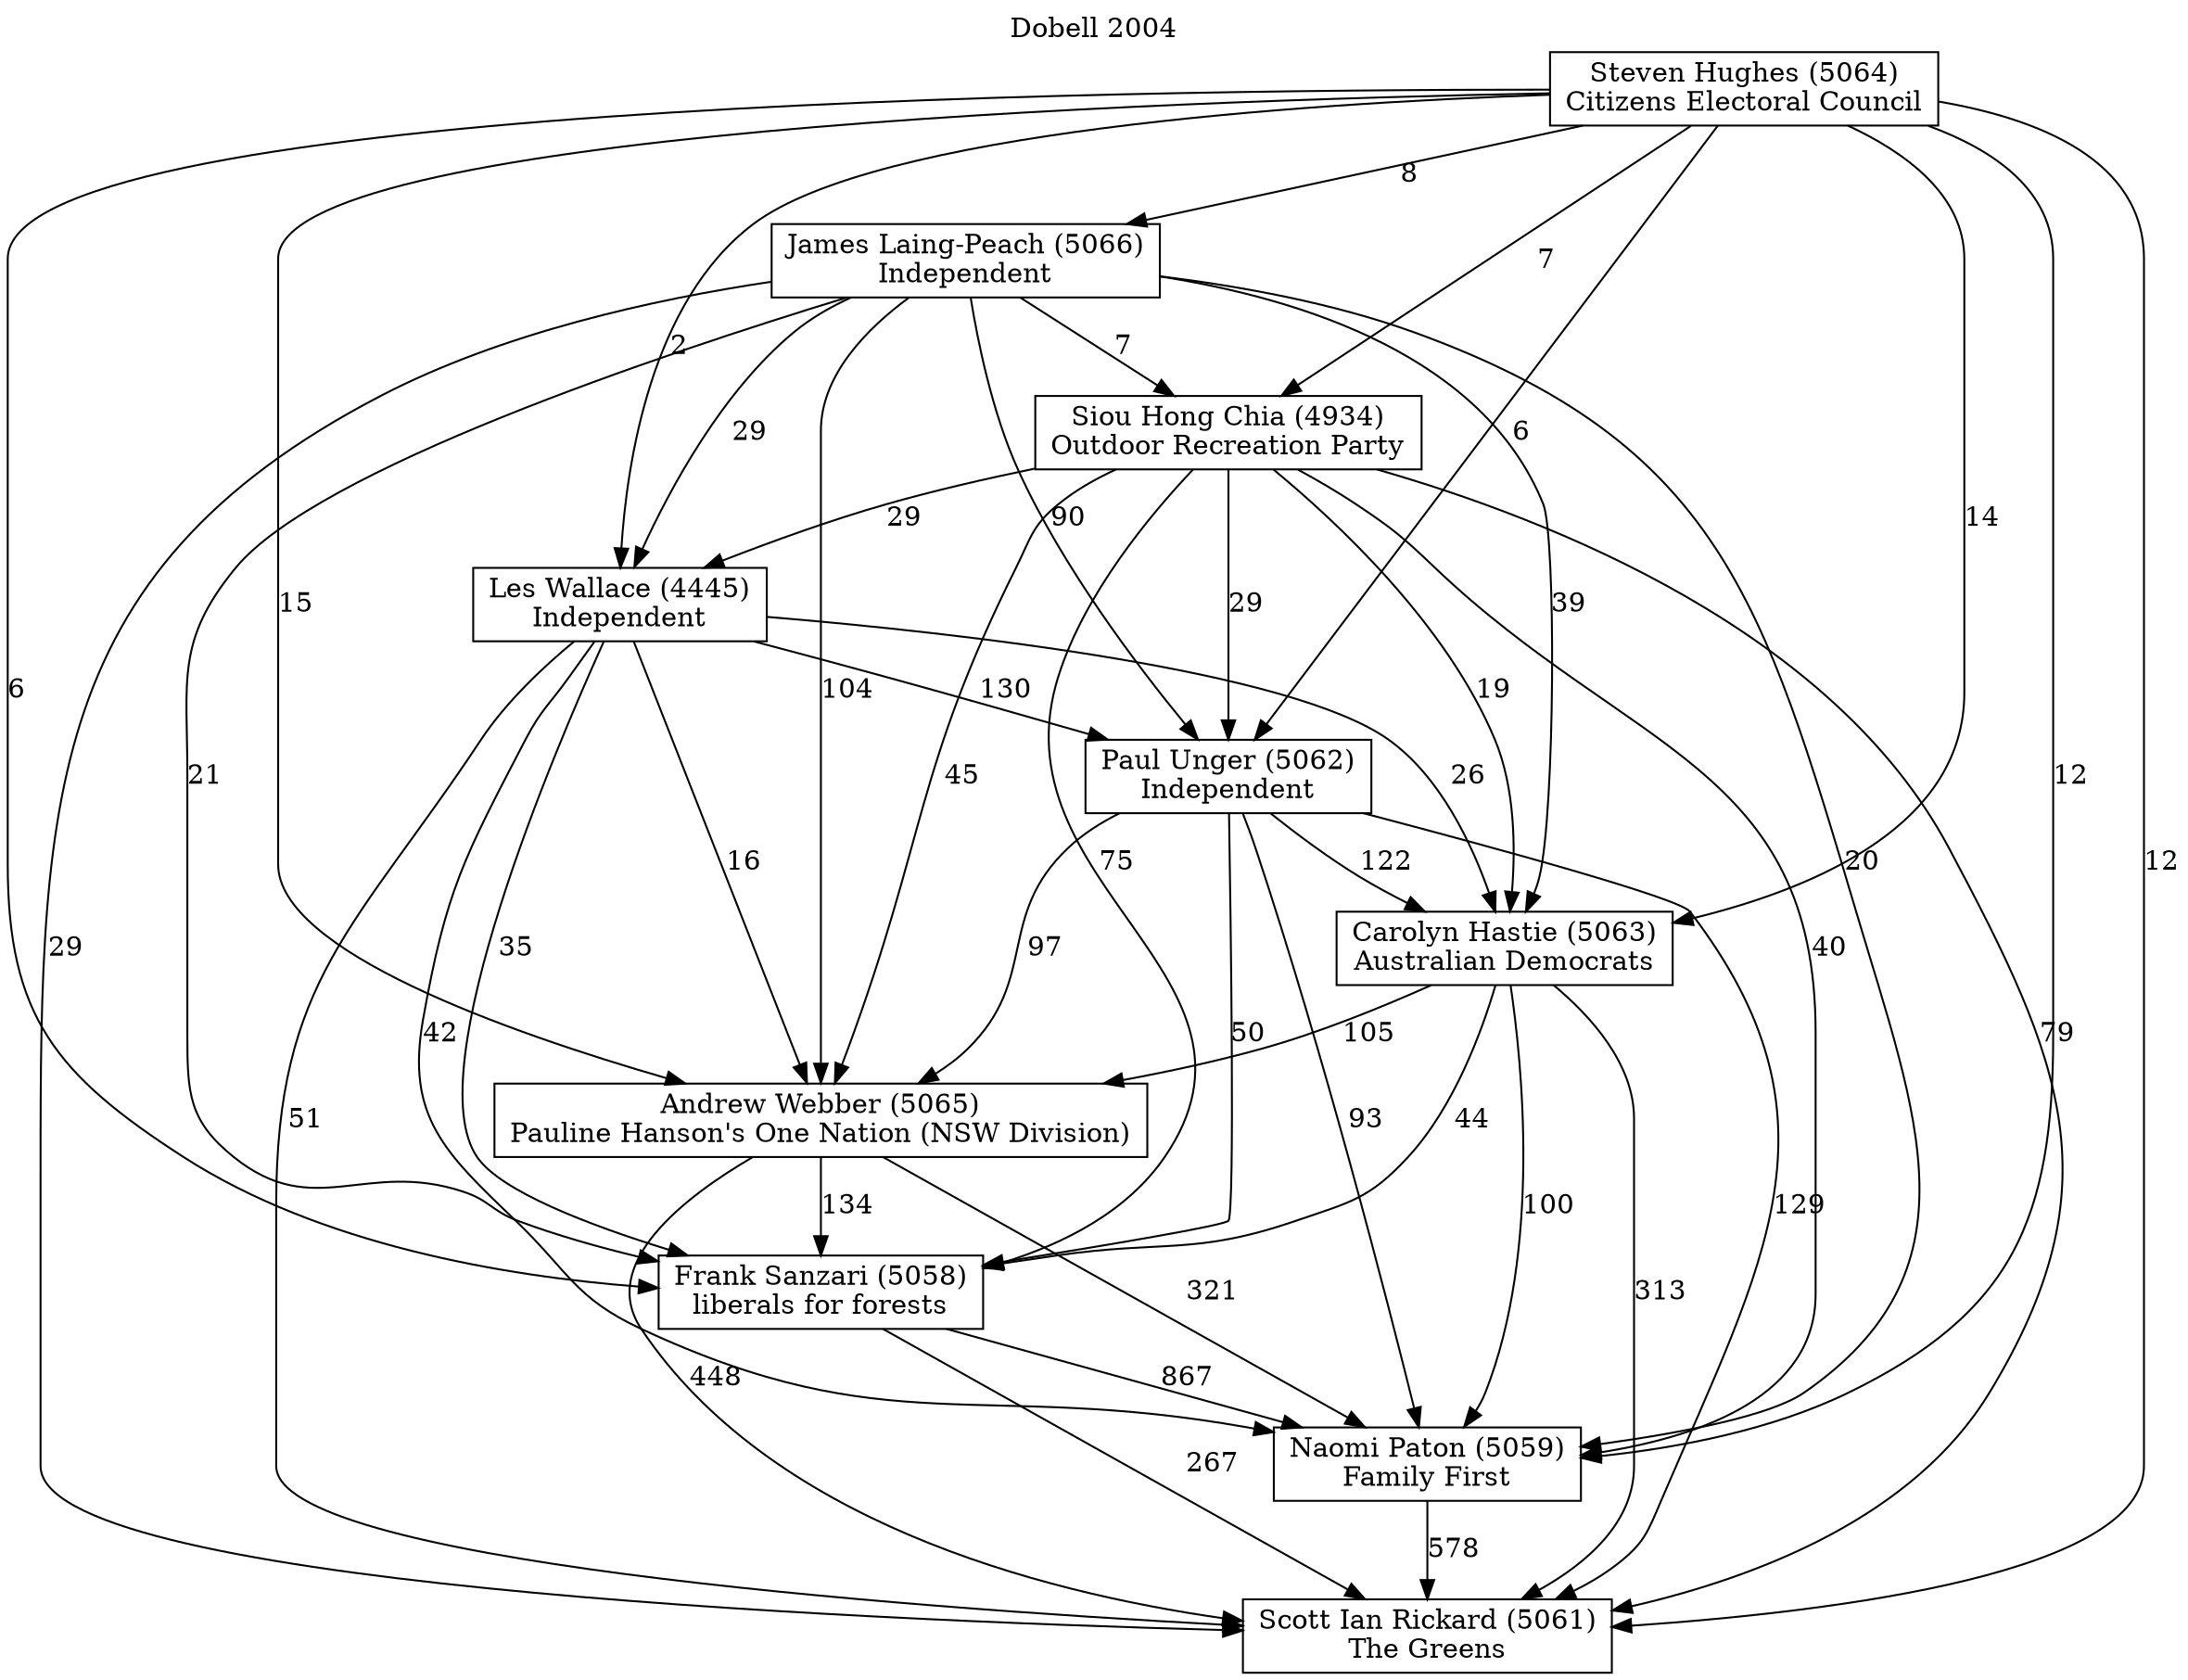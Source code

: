 // House preference flow
digraph "Scott Ian Rickard (5061)_Dobell_2004" {
	graph [label="Dobell 2004" labelloc=t mclimit=10]
	node [shape=box]
	"Scott Ian Rickard (5061)" [label="Scott Ian Rickard (5061)
The Greens"]
	"Naomi Paton (5059)" [label="Naomi Paton (5059)
Family First"]
	"Frank Sanzari (5058)" [label="Frank Sanzari (5058)
liberals for forests"]
	"Andrew Webber (5065)" [label="Andrew Webber (5065)
Pauline Hanson's One Nation (NSW Division)"]
	"Carolyn Hastie (5063)" [label="Carolyn Hastie (5063)
Australian Democrats"]
	"Paul Unger (5062)" [label="Paul Unger (5062)
Independent"]
	"Les Wallace (4445)" [label="Les Wallace (4445)
Independent"]
	"Siou Hong Chia (4934)" [label="Siou Hong Chia (4934)
Outdoor Recreation Party"]
	"James Laing-Peach (5066)" [label="James Laing-Peach (5066)
Independent"]
	"Steven Hughes (5064)" [label="Steven Hughes (5064)
Citizens Electoral Council"]
	"Scott Ian Rickard (5061)" [label="Scott Ian Rickard (5061)
The Greens"]
	"Frank Sanzari (5058)" [label="Frank Sanzari (5058)
liberals for forests"]
	"Andrew Webber (5065)" [label="Andrew Webber (5065)
Pauline Hanson's One Nation (NSW Division)"]
	"Carolyn Hastie (5063)" [label="Carolyn Hastie (5063)
Australian Democrats"]
	"Paul Unger (5062)" [label="Paul Unger (5062)
Independent"]
	"Les Wallace (4445)" [label="Les Wallace (4445)
Independent"]
	"Siou Hong Chia (4934)" [label="Siou Hong Chia (4934)
Outdoor Recreation Party"]
	"James Laing-Peach (5066)" [label="James Laing-Peach (5066)
Independent"]
	"Steven Hughes (5064)" [label="Steven Hughes (5064)
Citizens Electoral Council"]
	"Scott Ian Rickard (5061)" [label="Scott Ian Rickard (5061)
The Greens"]
	"Andrew Webber (5065)" [label="Andrew Webber (5065)
Pauline Hanson's One Nation (NSW Division)"]
	"Carolyn Hastie (5063)" [label="Carolyn Hastie (5063)
Australian Democrats"]
	"Paul Unger (5062)" [label="Paul Unger (5062)
Independent"]
	"Les Wallace (4445)" [label="Les Wallace (4445)
Independent"]
	"Siou Hong Chia (4934)" [label="Siou Hong Chia (4934)
Outdoor Recreation Party"]
	"James Laing-Peach (5066)" [label="James Laing-Peach (5066)
Independent"]
	"Steven Hughes (5064)" [label="Steven Hughes (5064)
Citizens Electoral Council"]
	"Scott Ian Rickard (5061)" [label="Scott Ian Rickard (5061)
The Greens"]
	"Carolyn Hastie (5063)" [label="Carolyn Hastie (5063)
Australian Democrats"]
	"Paul Unger (5062)" [label="Paul Unger (5062)
Independent"]
	"Les Wallace (4445)" [label="Les Wallace (4445)
Independent"]
	"Siou Hong Chia (4934)" [label="Siou Hong Chia (4934)
Outdoor Recreation Party"]
	"James Laing-Peach (5066)" [label="James Laing-Peach (5066)
Independent"]
	"Steven Hughes (5064)" [label="Steven Hughes (5064)
Citizens Electoral Council"]
	"Scott Ian Rickard (5061)" [label="Scott Ian Rickard (5061)
The Greens"]
	"Paul Unger (5062)" [label="Paul Unger (5062)
Independent"]
	"Les Wallace (4445)" [label="Les Wallace (4445)
Independent"]
	"Siou Hong Chia (4934)" [label="Siou Hong Chia (4934)
Outdoor Recreation Party"]
	"James Laing-Peach (5066)" [label="James Laing-Peach (5066)
Independent"]
	"Steven Hughes (5064)" [label="Steven Hughes (5064)
Citizens Electoral Council"]
	"Scott Ian Rickard (5061)" [label="Scott Ian Rickard (5061)
The Greens"]
	"Les Wallace (4445)" [label="Les Wallace (4445)
Independent"]
	"Siou Hong Chia (4934)" [label="Siou Hong Chia (4934)
Outdoor Recreation Party"]
	"James Laing-Peach (5066)" [label="James Laing-Peach (5066)
Independent"]
	"Steven Hughes (5064)" [label="Steven Hughes (5064)
Citizens Electoral Council"]
	"Scott Ian Rickard (5061)" [label="Scott Ian Rickard (5061)
The Greens"]
	"Siou Hong Chia (4934)" [label="Siou Hong Chia (4934)
Outdoor Recreation Party"]
	"James Laing-Peach (5066)" [label="James Laing-Peach (5066)
Independent"]
	"Steven Hughes (5064)" [label="Steven Hughes (5064)
Citizens Electoral Council"]
	"Scott Ian Rickard (5061)" [label="Scott Ian Rickard (5061)
The Greens"]
	"James Laing-Peach (5066)" [label="James Laing-Peach (5066)
Independent"]
	"Steven Hughes (5064)" [label="Steven Hughes (5064)
Citizens Electoral Council"]
	"Scott Ian Rickard (5061)" [label="Scott Ian Rickard (5061)
The Greens"]
	"Steven Hughes (5064)" [label="Steven Hughes (5064)
Citizens Electoral Council"]
	"Steven Hughes (5064)" [label="Steven Hughes (5064)
Citizens Electoral Council"]
	"James Laing-Peach (5066)" [label="James Laing-Peach (5066)
Independent"]
	"Steven Hughes (5064)" [label="Steven Hughes (5064)
Citizens Electoral Council"]
	"Steven Hughes (5064)" [label="Steven Hughes (5064)
Citizens Electoral Council"]
	"Siou Hong Chia (4934)" [label="Siou Hong Chia (4934)
Outdoor Recreation Party"]
	"James Laing-Peach (5066)" [label="James Laing-Peach (5066)
Independent"]
	"Steven Hughes (5064)" [label="Steven Hughes (5064)
Citizens Electoral Council"]
	"Siou Hong Chia (4934)" [label="Siou Hong Chia (4934)
Outdoor Recreation Party"]
	"Steven Hughes (5064)" [label="Steven Hughes (5064)
Citizens Electoral Council"]
	"Steven Hughes (5064)" [label="Steven Hughes (5064)
Citizens Electoral Council"]
	"James Laing-Peach (5066)" [label="James Laing-Peach (5066)
Independent"]
	"Steven Hughes (5064)" [label="Steven Hughes (5064)
Citizens Electoral Council"]
	"Steven Hughes (5064)" [label="Steven Hughes (5064)
Citizens Electoral Council"]
	"Les Wallace (4445)" [label="Les Wallace (4445)
Independent"]
	"Siou Hong Chia (4934)" [label="Siou Hong Chia (4934)
Outdoor Recreation Party"]
	"James Laing-Peach (5066)" [label="James Laing-Peach (5066)
Independent"]
	"Steven Hughes (5064)" [label="Steven Hughes (5064)
Citizens Electoral Council"]
	"Les Wallace (4445)" [label="Les Wallace (4445)
Independent"]
	"James Laing-Peach (5066)" [label="James Laing-Peach (5066)
Independent"]
	"Steven Hughes (5064)" [label="Steven Hughes (5064)
Citizens Electoral Council"]
	"Les Wallace (4445)" [label="Les Wallace (4445)
Independent"]
	"Steven Hughes (5064)" [label="Steven Hughes (5064)
Citizens Electoral Council"]
	"Steven Hughes (5064)" [label="Steven Hughes (5064)
Citizens Electoral Council"]
	"James Laing-Peach (5066)" [label="James Laing-Peach (5066)
Independent"]
	"Steven Hughes (5064)" [label="Steven Hughes (5064)
Citizens Electoral Council"]
	"Steven Hughes (5064)" [label="Steven Hughes (5064)
Citizens Electoral Council"]
	"Siou Hong Chia (4934)" [label="Siou Hong Chia (4934)
Outdoor Recreation Party"]
	"James Laing-Peach (5066)" [label="James Laing-Peach (5066)
Independent"]
	"Steven Hughes (5064)" [label="Steven Hughes (5064)
Citizens Electoral Council"]
	"Siou Hong Chia (4934)" [label="Siou Hong Chia (4934)
Outdoor Recreation Party"]
	"Steven Hughes (5064)" [label="Steven Hughes (5064)
Citizens Electoral Council"]
	"Steven Hughes (5064)" [label="Steven Hughes (5064)
Citizens Electoral Council"]
	"James Laing-Peach (5066)" [label="James Laing-Peach (5066)
Independent"]
	"Steven Hughes (5064)" [label="Steven Hughes (5064)
Citizens Electoral Council"]
	"Steven Hughes (5064)" [label="Steven Hughes (5064)
Citizens Electoral Council"]
	"Paul Unger (5062)" [label="Paul Unger (5062)
Independent"]
	"Les Wallace (4445)" [label="Les Wallace (4445)
Independent"]
	"Siou Hong Chia (4934)" [label="Siou Hong Chia (4934)
Outdoor Recreation Party"]
	"James Laing-Peach (5066)" [label="James Laing-Peach (5066)
Independent"]
	"Steven Hughes (5064)" [label="Steven Hughes (5064)
Citizens Electoral Council"]
	"Paul Unger (5062)" [label="Paul Unger (5062)
Independent"]
	"Siou Hong Chia (4934)" [label="Siou Hong Chia (4934)
Outdoor Recreation Party"]
	"James Laing-Peach (5066)" [label="James Laing-Peach (5066)
Independent"]
	"Steven Hughes (5064)" [label="Steven Hughes (5064)
Citizens Electoral Council"]
	"Paul Unger (5062)" [label="Paul Unger (5062)
Independent"]
	"James Laing-Peach (5066)" [label="James Laing-Peach (5066)
Independent"]
	"Steven Hughes (5064)" [label="Steven Hughes (5064)
Citizens Electoral Council"]
	"Paul Unger (5062)" [label="Paul Unger (5062)
Independent"]
	"Steven Hughes (5064)" [label="Steven Hughes (5064)
Citizens Electoral Council"]
	"Steven Hughes (5064)" [label="Steven Hughes (5064)
Citizens Electoral Council"]
	"James Laing-Peach (5066)" [label="James Laing-Peach (5066)
Independent"]
	"Steven Hughes (5064)" [label="Steven Hughes (5064)
Citizens Electoral Council"]
	"Steven Hughes (5064)" [label="Steven Hughes (5064)
Citizens Electoral Council"]
	"Siou Hong Chia (4934)" [label="Siou Hong Chia (4934)
Outdoor Recreation Party"]
	"James Laing-Peach (5066)" [label="James Laing-Peach (5066)
Independent"]
	"Steven Hughes (5064)" [label="Steven Hughes (5064)
Citizens Electoral Council"]
	"Siou Hong Chia (4934)" [label="Siou Hong Chia (4934)
Outdoor Recreation Party"]
	"Steven Hughes (5064)" [label="Steven Hughes (5064)
Citizens Electoral Council"]
	"Steven Hughes (5064)" [label="Steven Hughes (5064)
Citizens Electoral Council"]
	"James Laing-Peach (5066)" [label="James Laing-Peach (5066)
Independent"]
	"Steven Hughes (5064)" [label="Steven Hughes (5064)
Citizens Electoral Council"]
	"Steven Hughes (5064)" [label="Steven Hughes (5064)
Citizens Electoral Council"]
	"Les Wallace (4445)" [label="Les Wallace (4445)
Independent"]
	"Siou Hong Chia (4934)" [label="Siou Hong Chia (4934)
Outdoor Recreation Party"]
	"James Laing-Peach (5066)" [label="James Laing-Peach (5066)
Independent"]
	"Steven Hughes (5064)" [label="Steven Hughes (5064)
Citizens Electoral Council"]
	"Les Wallace (4445)" [label="Les Wallace (4445)
Independent"]
	"James Laing-Peach (5066)" [label="James Laing-Peach (5066)
Independent"]
	"Steven Hughes (5064)" [label="Steven Hughes (5064)
Citizens Electoral Council"]
	"Les Wallace (4445)" [label="Les Wallace (4445)
Independent"]
	"Steven Hughes (5064)" [label="Steven Hughes (5064)
Citizens Electoral Council"]
	"Steven Hughes (5064)" [label="Steven Hughes (5064)
Citizens Electoral Council"]
	"James Laing-Peach (5066)" [label="James Laing-Peach (5066)
Independent"]
	"Steven Hughes (5064)" [label="Steven Hughes (5064)
Citizens Electoral Council"]
	"Steven Hughes (5064)" [label="Steven Hughes (5064)
Citizens Electoral Council"]
	"Siou Hong Chia (4934)" [label="Siou Hong Chia (4934)
Outdoor Recreation Party"]
	"James Laing-Peach (5066)" [label="James Laing-Peach (5066)
Independent"]
	"Steven Hughes (5064)" [label="Steven Hughes (5064)
Citizens Electoral Council"]
	"Siou Hong Chia (4934)" [label="Siou Hong Chia (4934)
Outdoor Recreation Party"]
	"Steven Hughes (5064)" [label="Steven Hughes (5064)
Citizens Electoral Council"]
	"Steven Hughes (5064)" [label="Steven Hughes (5064)
Citizens Electoral Council"]
	"James Laing-Peach (5066)" [label="James Laing-Peach (5066)
Independent"]
	"Steven Hughes (5064)" [label="Steven Hughes (5064)
Citizens Electoral Council"]
	"Steven Hughes (5064)" [label="Steven Hughes (5064)
Citizens Electoral Council"]
	"Carolyn Hastie (5063)" [label="Carolyn Hastie (5063)
Australian Democrats"]
	"Paul Unger (5062)" [label="Paul Unger (5062)
Independent"]
	"Les Wallace (4445)" [label="Les Wallace (4445)
Independent"]
	"Siou Hong Chia (4934)" [label="Siou Hong Chia (4934)
Outdoor Recreation Party"]
	"James Laing-Peach (5066)" [label="James Laing-Peach (5066)
Independent"]
	"Steven Hughes (5064)" [label="Steven Hughes (5064)
Citizens Electoral Council"]
	"Carolyn Hastie (5063)" [label="Carolyn Hastie (5063)
Australian Democrats"]
	"Les Wallace (4445)" [label="Les Wallace (4445)
Independent"]
	"Siou Hong Chia (4934)" [label="Siou Hong Chia (4934)
Outdoor Recreation Party"]
	"James Laing-Peach (5066)" [label="James Laing-Peach (5066)
Independent"]
	"Steven Hughes (5064)" [label="Steven Hughes (5064)
Citizens Electoral Council"]
	"Carolyn Hastie (5063)" [label="Carolyn Hastie (5063)
Australian Democrats"]
	"Siou Hong Chia (4934)" [label="Siou Hong Chia (4934)
Outdoor Recreation Party"]
	"James Laing-Peach (5066)" [label="James Laing-Peach (5066)
Independent"]
	"Steven Hughes (5064)" [label="Steven Hughes (5064)
Citizens Electoral Council"]
	"Carolyn Hastie (5063)" [label="Carolyn Hastie (5063)
Australian Democrats"]
	"James Laing-Peach (5066)" [label="James Laing-Peach (5066)
Independent"]
	"Steven Hughes (5064)" [label="Steven Hughes (5064)
Citizens Electoral Council"]
	"Carolyn Hastie (5063)" [label="Carolyn Hastie (5063)
Australian Democrats"]
	"Steven Hughes (5064)" [label="Steven Hughes (5064)
Citizens Electoral Council"]
	"Steven Hughes (5064)" [label="Steven Hughes (5064)
Citizens Electoral Council"]
	"James Laing-Peach (5066)" [label="James Laing-Peach (5066)
Independent"]
	"Steven Hughes (5064)" [label="Steven Hughes (5064)
Citizens Electoral Council"]
	"Steven Hughes (5064)" [label="Steven Hughes (5064)
Citizens Electoral Council"]
	"Siou Hong Chia (4934)" [label="Siou Hong Chia (4934)
Outdoor Recreation Party"]
	"James Laing-Peach (5066)" [label="James Laing-Peach (5066)
Independent"]
	"Steven Hughes (5064)" [label="Steven Hughes (5064)
Citizens Electoral Council"]
	"Siou Hong Chia (4934)" [label="Siou Hong Chia (4934)
Outdoor Recreation Party"]
	"Steven Hughes (5064)" [label="Steven Hughes (5064)
Citizens Electoral Council"]
	"Steven Hughes (5064)" [label="Steven Hughes (5064)
Citizens Electoral Council"]
	"James Laing-Peach (5066)" [label="James Laing-Peach (5066)
Independent"]
	"Steven Hughes (5064)" [label="Steven Hughes (5064)
Citizens Electoral Council"]
	"Steven Hughes (5064)" [label="Steven Hughes (5064)
Citizens Electoral Council"]
	"Les Wallace (4445)" [label="Les Wallace (4445)
Independent"]
	"Siou Hong Chia (4934)" [label="Siou Hong Chia (4934)
Outdoor Recreation Party"]
	"James Laing-Peach (5066)" [label="James Laing-Peach (5066)
Independent"]
	"Steven Hughes (5064)" [label="Steven Hughes (5064)
Citizens Electoral Council"]
	"Les Wallace (4445)" [label="Les Wallace (4445)
Independent"]
	"James Laing-Peach (5066)" [label="James Laing-Peach (5066)
Independent"]
	"Steven Hughes (5064)" [label="Steven Hughes (5064)
Citizens Electoral Council"]
	"Les Wallace (4445)" [label="Les Wallace (4445)
Independent"]
	"Steven Hughes (5064)" [label="Steven Hughes (5064)
Citizens Electoral Council"]
	"Steven Hughes (5064)" [label="Steven Hughes (5064)
Citizens Electoral Council"]
	"James Laing-Peach (5066)" [label="James Laing-Peach (5066)
Independent"]
	"Steven Hughes (5064)" [label="Steven Hughes (5064)
Citizens Electoral Council"]
	"Steven Hughes (5064)" [label="Steven Hughes (5064)
Citizens Electoral Council"]
	"Siou Hong Chia (4934)" [label="Siou Hong Chia (4934)
Outdoor Recreation Party"]
	"James Laing-Peach (5066)" [label="James Laing-Peach (5066)
Independent"]
	"Steven Hughes (5064)" [label="Steven Hughes (5064)
Citizens Electoral Council"]
	"Siou Hong Chia (4934)" [label="Siou Hong Chia (4934)
Outdoor Recreation Party"]
	"Steven Hughes (5064)" [label="Steven Hughes (5064)
Citizens Electoral Council"]
	"Steven Hughes (5064)" [label="Steven Hughes (5064)
Citizens Electoral Council"]
	"James Laing-Peach (5066)" [label="James Laing-Peach (5066)
Independent"]
	"Steven Hughes (5064)" [label="Steven Hughes (5064)
Citizens Electoral Council"]
	"Steven Hughes (5064)" [label="Steven Hughes (5064)
Citizens Electoral Council"]
	"Paul Unger (5062)" [label="Paul Unger (5062)
Independent"]
	"Les Wallace (4445)" [label="Les Wallace (4445)
Independent"]
	"Siou Hong Chia (4934)" [label="Siou Hong Chia (4934)
Outdoor Recreation Party"]
	"James Laing-Peach (5066)" [label="James Laing-Peach (5066)
Independent"]
	"Steven Hughes (5064)" [label="Steven Hughes (5064)
Citizens Electoral Council"]
	"Paul Unger (5062)" [label="Paul Unger (5062)
Independent"]
	"Siou Hong Chia (4934)" [label="Siou Hong Chia (4934)
Outdoor Recreation Party"]
	"James Laing-Peach (5066)" [label="James Laing-Peach (5066)
Independent"]
	"Steven Hughes (5064)" [label="Steven Hughes (5064)
Citizens Electoral Council"]
	"Paul Unger (5062)" [label="Paul Unger (5062)
Independent"]
	"James Laing-Peach (5066)" [label="James Laing-Peach (5066)
Independent"]
	"Steven Hughes (5064)" [label="Steven Hughes (5064)
Citizens Electoral Council"]
	"Paul Unger (5062)" [label="Paul Unger (5062)
Independent"]
	"Steven Hughes (5064)" [label="Steven Hughes (5064)
Citizens Electoral Council"]
	"Steven Hughes (5064)" [label="Steven Hughes (5064)
Citizens Electoral Council"]
	"James Laing-Peach (5066)" [label="James Laing-Peach (5066)
Independent"]
	"Steven Hughes (5064)" [label="Steven Hughes (5064)
Citizens Electoral Council"]
	"Steven Hughes (5064)" [label="Steven Hughes (5064)
Citizens Electoral Council"]
	"Siou Hong Chia (4934)" [label="Siou Hong Chia (4934)
Outdoor Recreation Party"]
	"James Laing-Peach (5066)" [label="James Laing-Peach (5066)
Independent"]
	"Steven Hughes (5064)" [label="Steven Hughes (5064)
Citizens Electoral Council"]
	"Siou Hong Chia (4934)" [label="Siou Hong Chia (4934)
Outdoor Recreation Party"]
	"Steven Hughes (5064)" [label="Steven Hughes (5064)
Citizens Electoral Council"]
	"Steven Hughes (5064)" [label="Steven Hughes (5064)
Citizens Electoral Council"]
	"James Laing-Peach (5066)" [label="James Laing-Peach (5066)
Independent"]
	"Steven Hughes (5064)" [label="Steven Hughes (5064)
Citizens Electoral Council"]
	"Steven Hughes (5064)" [label="Steven Hughes (5064)
Citizens Electoral Council"]
	"Les Wallace (4445)" [label="Les Wallace (4445)
Independent"]
	"Siou Hong Chia (4934)" [label="Siou Hong Chia (4934)
Outdoor Recreation Party"]
	"James Laing-Peach (5066)" [label="James Laing-Peach (5066)
Independent"]
	"Steven Hughes (5064)" [label="Steven Hughes (5064)
Citizens Electoral Council"]
	"Les Wallace (4445)" [label="Les Wallace (4445)
Independent"]
	"James Laing-Peach (5066)" [label="James Laing-Peach (5066)
Independent"]
	"Steven Hughes (5064)" [label="Steven Hughes (5064)
Citizens Electoral Council"]
	"Les Wallace (4445)" [label="Les Wallace (4445)
Independent"]
	"Steven Hughes (5064)" [label="Steven Hughes (5064)
Citizens Electoral Council"]
	"Steven Hughes (5064)" [label="Steven Hughes (5064)
Citizens Electoral Council"]
	"James Laing-Peach (5066)" [label="James Laing-Peach (5066)
Independent"]
	"Steven Hughes (5064)" [label="Steven Hughes (5064)
Citizens Electoral Council"]
	"Steven Hughes (5064)" [label="Steven Hughes (5064)
Citizens Electoral Council"]
	"Siou Hong Chia (4934)" [label="Siou Hong Chia (4934)
Outdoor Recreation Party"]
	"James Laing-Peach (5066)" [label="James Laing-Peach (5066)
Independent"]
	"Steven Hughes (5064)" [label="Steven Hughes (5064)
Citizens Electoral Council"]
	"Siou Hong Chia (4934)" [label="Siou Hong Chia (4934)
Outdoor Recreation Party"]
	"Steven Hughes (5064)" [label="Steven Hughes (5064)
Citizens Electoral Council"]
	"Steven Hughes (5064)" [label="Steven Hughes (5064)
Citizens Electoral Council"]
	"James Laing-Peach (5066)" [label="James Laing-Peach (5066)
Independent"]
	"Steven Hughes (5064)" [label="Steven Hughes (5064)
Citizens Electoral Council"]
	"Steven Hughes (5064)" [label="Steven Hughes (5064)
Citizens Electoral Council"]
	"Andrew Webber (5065)" [label="Andrew Webber (5065)
Pauline Hanson's One Nation (NSW Division)"]
	"Carolyn Hastie (5063)" [label="Carolyn Hastie (5063)
Australian Democrats"]
	"Paul Unger (5062)" [label="Paul Unger (5062)
Independent"]
	"Les Wallace (4445)" [label="Les Wallace (4445)
Independent"]
	"Siou Hong Chia (4934)" [label="Siou Hong Chia (4934)
Outdoor Recreation Party"]
	"James Laing-Peach (5066)" [label="James Laing-Peach (5066)
Independent"]
	"Steven Hughes (5064)" [label="Steven Hughes (5064)
Citizens Electoral Council"]
	"Andrew Webber (5065)" [label="Andrew Webber (5065)
Pauline Hanson's One Nation (NSW Division)"]
	"Paul Unger (5062)" [label="Paul Unger (5062)
Independent"]
	"Les Wallace (4445)" [label="Les Wallace (4445)
Independent"]
	"Siou Hong Chia (4934)" [label="Siou Hong Chia (4934)
Outdoor Recreation Party"]
	"James Laing-Peach (5066)" [label="James Laing-Peach (5066)
Independent"]
	"Steven Hughes (5064)" [label="Steven Hughes (5064)
Citizens Electoral Council"]
	"Andrew Webber (5065)" [label="Andrew Webber (5065)
Pauline Hanson's One Nation (NSW Division)"]
	"Les Wallace (4445)" [label="Les Wallace (4445)
Independent"]
	"Siou Hong Chia (4934)" [label="Siou Hong Chia (4934)
Outdoor Recreation Party"]
	"James Laing-Peach (5066)" [label="James Laing-Peach (5066)
Independent"]
	"Steven Hughes (5064)" [label="Steven Hughes (5064)
Citizens Electoral Council"]
	"Andrew Webber (5065)" [label="Andrew Webber (5065)
Pauline Hanson's One Nation (NSW Division)"]
	"Siou Hong Chia (4934)" [label="Siou Hong Chia (4934)
Outdoor Recreation Party"]
	"James Laing-Peach (5066)" [label="James Laing-Peach (5066)
Independent"]
	"Steven Hughes (5064)" [label="Steven Hughes (5064)
Citizens Electoral Council"]
	"Andrew Webber (5065)" [label="Andrew Webber (5065)
Pauline Hanson's One Nation (NSW Division)"]
	"James Laing-Peach (5066)" [label="James Laing-Peach (5066)
Independent"]
	"Steven Hughes (5064)" [label="Steven Hughes (5064)
Citizens Electoral Council"]
	"Andrew Webber (5065)" [label="Andrew Webber (5065)
Pauline Hanson's One Nation (NSW Division)"]
	"Steven Hughes (5064)" [label="Steven Hughes (5064)
Citizens Electoral Council"]
	"Steven Hughes (5064)" [label="Steven Hughes (5064)
Citizens Electoral Council"]
	"James Laing-Peach (5066)" [label="James Laing-Peach (5066)
Independent"]
	"Steven Hughes (5064)" [label="Steven Hughes (5064)
Citizens Electoral Council"]
	"Steven Hughes (5064)" [label="Steven Hughes (5064)
Citizens Electoral Council"]
	"Siou Hong Chia (4934)" [label="Siou Hong Chia (4934)
Outdoor Recreation Party"]
	"James Laing-Peach (5066)" [label="James Laing-Peach (5066)
Independent"]
	"Steven Hughes (5064)" [label="Steven Hughes (5064)
Citizens Electoral Council"]
	"Siou Hong Chia (4934)" [label="Siou Hong Chia (4934)
Outdoor Recreation Party"]
	"Steven Hughes (5064)" [label="Steven Hughes (5064)
Citizens Electoral Council"]
	"Steven Hughes (5064)" [label="Steven Hughes (5064)
Citizens Electoral Council"]
	"James Laing-Peach (5066)" [label="James Laing-Peach (5066)
Independent"]
	"Steven Hughes (5064)" [label="Steven Hughes (5064)
Citizens Electoral Council"]
	"Steven Hughes (5064)" [label="Steven Hughes (5064)
Citizens Electoral Council"]
	"Les Wallace (4445)" [label="Les Wallace (4445)
Independent"]
	"Siou Hong Chia (4934)" [label="Siou Hong Chia (4934)
Outdoor Recreation Party"]
	"James Laing-Peach (5066)" [label="James Laing-Peach (5066)
Independent"]
	"Steven Hughes (5064)" [label="Steven Hughes (5064)
Citizens Electoral Council"]
	"Les Wallace (4445)" [label="Les Wallace (4445)
Independent"]
	"James Laing-Peach (5066)" [label="James Laing-Peach (5066)
Independent"]
	"Steven Hughes (5064)" [label="Steven Hughes (5064)
Citizens Electoral Council"]
	"Les Wallace (4445)" [label="Les Wallace (4445)
Independent"]
	"Steven Hughes (5064)" [label="Steven Hughes (5064)
Citizens Electoral Council"]
	"Steven Hughes (5064)" [label="Steven Hughes (5064)
Citizens Electoral Council"]
	"James Laing-Peach (5066)" [label="James Laing-Peach (5066)
Independent"]
	"Steven Hughes (5064)" [label="Steven Hughes (5064)
Citizens Electoral Council"]
	"Steven Hughes (5064)" [label="Steven Hughes (5064)
Citizens Electoral Council"]
	"Siou Hong Chia (4934)" [label="Siou Hong Chia (4934)
Outdoor Recreation Party"]
	"James Laing-Peach (5066)" [label="James Laing-Peach (5066)
Independent"]
	"Steven Hughes (5064)" [label="Steven Hughes (5064)
Citizens Electoral Council"]
	"Siou Hong Chia (4934)" [label="Siou Hong Chia (4934)
Outdoor Recreation Party"]
	"Steven Hughes (5064)" [label="Steven Hughes (5064)
Citizens Electoral Council"]
	"Steven Hughes (5064)" [label="Steven Hughes (5064)
Citizens Electoral Council"]
	"James Laing-Peach (5066)" [label="James Laing-Peach (5066)
Independent"]
	"Steven Hughes (5064)" [label="Steven Hughes (5064)
Citizens Electoral Council"]
	"Steven Hughes (5064)" [label="Steven Hughes (5064)
Citizens Electoral Council"]
	"Paul Unger (5062)" [label="Paul Unger (5062)
Independent"]
	"Les Wallace (4445)" [label="Les Wallace (4445)
Independent"]
	"Siou Hong Chia (4934)" [label="Siou Hong Chia (4934)
Outdoor Recreation Party"]
	"James Laing-Peach (5066)" [label="James Laing-Peach (5066)
Independent"]
	"Steven Hughes (5064)" [label="Steven Hughes (5064)
Citizens Electoral Council"]
	"Paul Unger (5062)" [label="Paul Unger (5062)
Independent"]
	"Siou Hong Chia (4934)" [label="Siou Hong Chia (4934)
Outdoor Recreation Party"]
	"James Laing-Peach (5066)" [label="James Laing-Peach (5066)
Independent"]
	"Steven Hughes (5064)" [label="Steven Hughes (5064)
Citizens Electoral Council"]
	"Paul Unger (5062)" [label="Paul Unger (5062)
Independent"]
	"James Laing-Peach (5066)" [label="James Laing-Peach (5066)
Independent"]
	"Steven Hughes (5064)" [label="Steven Hughes (5064)
Citizens Electoral Council"]
	"Paul Unger (5062)" [label="Paul Unger (5062)
Independent"]
	"Steven Hughes (5064)" [label="Steven Hughes (5064)
Citizens Electoral Council"]
	"Steven Hughes (5064)" [label="Steven Hughes (5064)
Citizens Electoral Council"]
	"James Laing-Peach (5066)" [label="James Laing-Peach (5066)
Independent"]
	"Steven Hughes (5064)" [label="Steven Hughes (5064)
Citizens Electoral Council"]
	"Steven Hughes (5064)" [label="Steven Hughes (5064)
Citizens Electoral Council"]
	"Siou Hong Chia (4934)" [label="Siou Hong Chia (4934)
Outdoor Recreation Party"]
	"James Laing-Peach (5066)" [label="James Laing-Peach (5066)
Independent"]
	"Steven Hughes (5064)" [label="Steven Hughes (5064)
Citizens Electoral Council"]
	"Siou Hong Chia (4934)" [label="Siou Hong Chia (4934)
Outdoor Recreation Party"]
	"Steven Hughes (5064)" [label="Steven Hughes (5064)
Citizens Electoral Council"]
	"Steven Hughes (5064)" [label="Steven Hughes (5064)
Citizens Electoral Council"]
	"James Laing-Peach (5066)" [label="James Laing-Peach (5066)
Independent"]
	"Steven Hughes (5064)" [label="Steven Hughes (5064)
Citizens Electoral Council"]
	"Steven Hughes (5064)" [label="Steven Hughes (5064)
Citizens Electoral Council"]
	"Les Wallace (4445)" [label="Les Wallace (4445)
Independent"]
	"Siou Hong Chia (4934)" [label="Siou Hong Chia (4934)
Outdoor Recreation Party"]
	"James Laing-Peach (5066)" [label="James Laing-Peach (5066)
Independent"]
	"Steven Hughes (5064)" [label="Steven Hughes (5064)
Citizens Electoral Council"]
	"Les Wallace (4445)" [label="Les Wallace (4445)
Independent"]
	"James Laing-Peach (5066)" [label="James Laing-Peach (5066)
Independent"]
	"Steven Hughes (5064)" [label="Steven Hughes (5064)
Citizens Electoral Council"]
	"Les Wallace (4445)" [label="Les Wallace (4445)
Independent"]
	"Steven Hughes (5064)" [label="Steven Hughes (5064)
Citizens Electoral Council"]
	"Steven Hughes (5064)" [label="Steven Hughes (5064)
Citizens Electoral Council"]
	"James Laing-Peach (5066)" [label="James Laing-Peach (5066)
Independent"]
	"Steven Hughes (5064)" [label="Steven Hughes (5064)
Citizens Electoral Council"]
	"Steven Hughes (5064)" [label="Steven Hughes (5064)
Citizens Electoral Council"]
	"Siou Hong Chia (4934)" [label="Siou Hong Chia (4934)
Outdoor Recreation Party"]
	"James Laing-Peach (5066)" [label="James Laing-Peach (5066)
Independent"]
	"Steven Hughes (5064)" [label="Steven Hughes (5064)
Citizens Electoral Council"]
	"Siou Hong Chia (4934)" [label="Siou Hong Chia (4934)
Outdoor Recreation Party"]
	"Steven Hughes (5064)" [label="Steven Hughes (5064)
Citizens Electoral Council"]
	"Steven Hughes (5064)" [label="Steven Hughes (5064)
Citizens Electoral Council"]
	"James Laing-Peach (5066)" [label="James Laing-Peach (5066)
Independent"]
	"Steven Hughes (5064)" [label="Steven Hughes (5064)
Citizens Electoral Council"]
	"Steven Hughes (5064)" [label="Steven Hughes (5064)
Citizens Electoral Council"]
	"Carolyn Hastie (5063)" [label="Carolyn Hastie (5063)
Australian Democrats"]
	"Paul Unger (5062)" [label="Paul Unger (5062)
Independent"]
	"Les Wallace (4445)" [label="Les Wallace (4445)
Independent"]
	"Siou Hong Chia (4934)" [label="Siou Hong Chia (4934)
Outdoor Recreation Party"]
	"James Laing-Peach (5066)" [label="James Laing-Peach (5066)
Independent"]
	"Steven Hughes (5064)" [label="Steven Hughes (5064)
Citizens Electoral Council"]
	"Carolyn Hastie (5063)" [label="Carolyn Hastie (5063)
Australian Democrats"]
	"Les Wallace (4445)" [label="Les Wallace (4445)
Independent"]
	"Siou Hong Chia (4934)" [label="Siou Hong Chia (4934)
Outdoor Recreation Party"]
	"James Laing-Peach (5066)" [label="James Laing-Peach (5066)
Independent"]
	"Steven Hughes (5064)" [label="Steven Hughes (5064)
Citizens Electoral Council"]
	"Carolyn Hastie (5063)" [label="Carolyn Hastie (5063)
Australian Democrats"]
	"Siou Hong Chia (4934)" [label="Siou Hong Chia (4934)
Outdoor Recreation Party"]
	"James Laing-Peach (5066)" [label="James Laing-Peach (5066)
Independent"]
	"Steven Hughes (5064)" [label="Steven Hughes (5064)
Citizens Electoral Council"]
	"Carolyn Hastie (5063)" [label="Carolyn Hastie (5063)
Australian Democrats"]
	"James Laing-Peach (5066)" [label="James Laing-Peach (5066)
Independent"]
	"Steven Hughes (5064)" [label="Steven Hughes (5064)
Citizens Electoral Council"]
	"Carolyn Hastie (5063)" [label="Carolyn Hastie (5063)
Australian Democrats"]
	"Steven Hughes (5064)" [label="Steven Hughes (5064)
Citizens Electoral Council"]
	"Steven Hughes (5064)" [label="Steven Hughes (5064)
Citizens Electoral Council"]
	"James Laing-Peach (5066)" [label="James Laing-Peach (5066)
Independent"]
	"Steven Hughes (5064)" [label="Steven Hughes (5064)
Citizens Electoral Council"]
	"Steven Hughes (5064)" [label="Steven Hughes (5064)
Citizens Electoral Council"]
	"Siou Hong Chia (4934)" [label="Siou Hong Chia (4934)
Outdoor Recreation Party"]
	"James Laing-Peach (5066)" [label="James Laing-Peach (5066)
Independent"]
	"Steven Hughes (5064)" [label="Steven Hughes (5064)
Citizens Electoral Council"]
	"Siou Hong Chia (4934)" [label="Siou Hong Chia (4934)
Outdoor Recreation Party"]
	"Steven Hughes (5064)" [label="Steven Hughes (5064)
Citizens Electoral Council"]
	"Steven Hughes (5064)" [label="Steven Hughes (5064)
Citizens Electoral Council"]
	"James Laing-Peach (5066)" [label="James Laing-Peach (5066)
Independent"]
	"Steven Hughes (5064)" [label="Steven Hughes (5064)
Citizens Electoral Council"]
	"Steven Hughes (5064)" [label="Steven Hughes (5064)
Citizens Electoral Council"]
	"Les Wallace (4445)" [label="Les Wallace (4445)
Independent"]
	"Siou Hong Chia (4934)" [label="Siou Hong Chia (4934)
Outdoor Recreation Party"]
	"James Laing-Peach (5066)" [label="James Laing-Peach (5066)
Independent"]
	"Steven Hughes (5064)" [label="Steven Hughes (5064)
Citizens Electoral Council"]
	"Les Wallace (4445)" [label="Les Wallace (4445)
Independent"]
	"James Laing-Peach (5066)" [label="James Laing-Peach (5066)
Independent"]
	"Steven Hughes (5064)" [label="Steven Hughes (5064)
Citizens Electoral Council"]
	"Les Wallace (4445)" [label="Les Wallace (4445)
Independent"]
	"Steven Hughes (5064)" [label="Steven Hughes (5064)
Citizens Electoral Council"]
	"Steven Hughes (5064)" [label="Steven Hughes (5064)
Citizens Electoral Council"]
	"James Laing-Peach (5066)" [label="James Laing-Peach (5066)
Independent"]
	"Steven Hughes (5064)" [label="Steven Hughes (5064)
Citizens Electoral Council"]
	"Steven Hughes (5064)" [label="Steven Hughes (5064)
Citizens Electoral Council"]
	"Siou Hong Chia (4934)" [label="Siou Hong Chia (4934)
Outdoor Recreation Party"]
	"James Laing-Peach (5066)" [label="James Laing-Peach (5066)
Independent"]
	"Steven Hughes (5064)" [label="Steven Hughes (5064)
Citizens Electoral Council"]
	"Siou Hong Chia (4934)" [label="Siou Hong Chia (4934)
Outdoor Recreation Party"]
	"Steven Hughes (5064)" [label="Steven Hughes (5064)
Citizens Electoral Council"]
	"Steven Hughes (5064)" [label="Steven Hughes (5064)
Citizens Electoral Council"]
	"James Laing-Peach (5066)" [label="James Laing-Peach (5066)
Independent"]
	"Steven Hughes (5064)" [label="Steven Hughes (5064)
Citizens Electoral Council"]
	"Steven Hughes (5064)" [label="Steven Hughes (5064)
Citizens Electoral Council"]
	"Paul Unger (5062)" [label="Paul Unger (5062)
Independent"]
	"Les Wallace (4445)" [label="Les Wallace (4445)
Independent"]
	"Siou Hong Chia (4934)" [label="Siou Hong Chia (4934)
Outdoor Recreation Party"]
	"James Laing-Peach (5066)" [label="James Laing-Peach (5066)
Independent"]
	"Steven Hughes (5064)" [label="Steven Hughes (5064)
Citizens Electoral Council"]
	"Paul Unger (5062)" [label="Paul Unger (5062)
Independent"]
	"Siou Hong Chia (4934)" [label="Siou Hong Chia (4934)
Outdoor Recreation Party"]
	"James Laing-Peach (5066)" [label="James Laing-Peach (5066)
Independent"]
	"Steven Hughes (5064)" [label="Steven Hughes (5064)
Citizens Electoral Council"]
	"Paul Unger (5062)" [label="Paul Unger (5062)
Independent"]
	"James Laing-Peach (5066)" [label="James Laing-Peach (5066)
Independent"]
	"Steven Hughes (5064)" [label="Steven Hughes (5064)
Citizens Electoral Council"]
	"Paul Unger (5062)" [label="Paul Unger (5062)
Independent"]
	"Steven Hughes (5064)" [label="Steven Hughes (5064)
Citizens Electoral Council"]
	"Steven Hughes (5064)" [label="Steven Hughes (5064)
Citizens Electoral Council"]
	"James Laing-Peach (5066)" [label="James Laing-Peach (5066)
Independent"]
	"Steven Hughes (5064)" [label="Steven Hughes (5064)
Citizens Electoral Council"]
	"Steven Hughes (5064)" [label="Steven Hughes (5064)
Citizens Electoral Council"]
	"Siou Hong Chia (4934)" [label="Siou Hong Chia (4934)
Outdoor Recreation Party"]
	"James Laing-Peach (5066)" [label="James Laing-Peach (5066)
Independent"]
	"Steven Hughes (5064)" [label="Steven Hughes (5064)
Citizens Electoral Council"]
	"Siou Hong Chia (4934)" [label="Siou Hong Chia (4934)
Outdoor Recreation Party"]
	"Steven Hughes (5064)" [label="Steven Hughes (5064)
Citizens Electoral Council"]
	"Steven Hughes (5064)" [label="Steven Hughes (5064)
Citizens Electoral Council"]
	"James Laing-Peach (5066)" [label="James Laing-Peach (5066)
Independent"]
	"Steven Hughes (5064)" [label="Steven Hughes (5064)
Citizens Electoral Council"]
	"Steven Hughes (5064)" [label="Steven Hughes (5064)
Citizens Electoral Council"]
	"Les Wallace (4445)" [label="Les Wallace (4445)
Independent"]
	"Siou Hong Chia (4934)" [label="Siou Hong Chia (4934)
Outdoor Recreation Party"]
	"James Laing-Peach (5066)" [label="James Laing-Peach (5066)
Independent"]
	"Steven Hughes (5064)" [label="Steven Hughes (5064)
Citizens Electoral Council"]
	"Les Wallace (4445)" [label="Les Wallace (4445)
Independent"]
	"James Laing-Peach (5066)" [label="James Laing-Peach (5066)
Independent"]
	"Steven Hughes (5064)" [label="Steven Hughes (5064)
Citizens Electoral Council"]
	"Les Wallace (4445)" [label="Les Wallace (4445)
Independent"]
	"Steven Hughes (5064)" [label="Steven Hughes (5064)
Citizens Electoral Council"]
	"Steven Hughes (5064)" [label="Steven Hughes (5064)
Citizens Electoral Council"]
	"James Laing-Peach (5066)" [label="James Laing-Peach (5066)
Independent"]
	"Steven Hughes (5064)" [label="Steven Hughes (5064)
Citizens Electoral Council"]
	"Steven Hughes (5064)" [label="Steven Hughes (5064)
Citizens Electoral Council"]
	"Siou Hong Chia (4934)" [label="Siou Hong Chia (4934)
Outdoor Recreation Party"]
	"James Laing-Peach (5066)" [label="James Laing-Peach (5066)
Independent"]
	"Steven Hughes (5064)" [label="Steven Hughes (5064)
Citizens Electoral Council"]
	"Siou Hong Chia (4934)" [label="Siou Hong Chia (4934)
Outdoor Recreation Party"]
	"Steven Hughes (5064)" [label="Steven Hughes (5064)
Citizens Electoral Council"]
	"Steven Hughes (5064)" [label="Steven Hughes (5064)
Citizens Electoral Council"]
	"James Laing-Peach (5066)" [label="James Laing-Peach (5066)
Independent"]
	"Steven Hughes (5064)" [label="Steven Hughes (5064)
Citizens Electoral Council"]
	"Steven Hughes (5064)" [label="Steven Hughes (5064)
Citizens Electoral Council"]
	"Frank Sanzari (5058)" [label="Frank Sanzari (5058)
liberals for forests"]
	"Andrew Webber (5065)" [label="Andrew Webber (5065)
Pauline Hanson's One Nation (NSW Division)"]
	"Carolyn Hastie (5063)" [label="Carolyn Hastie (5063)
Australian Democrats"]
	"Paul Unger (5062)" [label="Paul Unger (5062)
Independent"]
	"Les Wallace (4445)" [label="Les Wallace (4445)
Independent"]
	"Siou Hong Chia (4934)" [label="Siou Hong Chia (4934)
Outdoor Recreation Party"]
	"James Laing-Peach (5066)" [label="James Laing-Peach (5066)
Independent"]
	"Steven Hughes (5064)" [label="Steven Hughes (5064)
Citizens Electoral Council"]
	"Frank Sanzari (5058)" [label="Frank Sanzari (5058)
liberals for forests"]
	"Carolyn Hastie (5063)" [label="Carolyn Hastie (5063)
Australian Democrats"]
	"Paul Unger (5062)" [label="Paul Unger (5062)
Independent"]
	"Les Wallace (4445)" [label="Les Wallace (4445)
Independent"]
	"Siou Hong Chia (4934)" [label="Siou Hong Chia (4934)
Outdoor Recreation Party"]
	"James Laing-Peach (5066)" [label="James Laing-Peach (5066)
Independent"]
	"Steven Hughes (5064)" [label="Steven Hughes (5064)
Citizens Electoral Council"]
	"Frank Sanzari (5058)" [label="Frank Sanzari (5058)
liberals for forests"]
	"Paul Unger (5062)" [label="Paul Unger (5062)
Independent"]
	"Les Wallace (4445)" [label="Les Wallace (4445)
Independent"]
	"Siou Hong Chia (4934)" [label="Siou Hong Chia (4934)
Outdoor Recreation Party"]
	"James Laing-Peach (5066)" [label="James Laing-Peach (5066)
Independent"]
	"Steven Hughes (5064)" [label="Steven Hughes (5064)
Citizens Electoral Council"]
	"Frank Sanzari (5058)" [label="Frank Sanzari (5058)
liberals for forests"]
	"Les Wallace (4445)" [label="Les Wallace (4445)
Independent"]
	"Siou Hong Chia (4934)" [label="Siou Hong Chia (4934)
Outdoor Recreation Party"]
	"James Laing-Peach (5066)" [label="James Laing-Peach (5066)
Independent"]
	"Steven Hughes (5064)" [label="Steven Hughes (5064)
Citizens Electoral Council"]
	"Frank Sanzari (5058)" [label="Frank Sanzari (5058)
liberals for forests"]
	"Siou Hong Chia (4934)" [label="Siou Hong Chia (4934)
Outdoor Recreation Party"]
	"James Laing-Peach (5066)" [label="James Laing-Peach (5066)
Independent"]
	"Steven Hughes (5064)" [label="Steven Hughes (5064)
Citizens Electoral Council"]
	"Frank Sanzari (5058)" [label="Frank Sanzari (5058)
liberals for forests"]
	"James Laing-Peach (5066)" [label="James Laing-Peach (5066)
Independent"]
	"Steven Hughes (5064)" [label="Steven Hughes (5064)
Citizens Electoral Council"]
	"Frank Sanzari (5058)" [label="Frank Sanzari (5058)
liberals for forests"]
	"Steven Hughes (5064)" [label="Steven Hughes (5064)
Citizens Electoral Council"]
	"Steven Hughes (5064)" [label="Steven Hughes (5064)
Citizens Electoral Council"]
	"James Laing-Peach (5066)" [label="James Laing-Peach (5066)
Independent"]
	"Steven Hughes (5064)" [label="Steven Hughes (5064)
Citizens Electoral Council"]
	"Steven Hughes (5064)" [label="Steven Hughes (5064)
Citizens Electoral Council"]
	"Siou Hong Chia (4934)" [label="Siou Hong Chia (4934)
Outdoor Recreation Party"]
	"James Laing-Peach (5066)" [label="James Laing-Peach (5066)
Independent"]
	"Steven Hughes (5064)" [label="Steven Hughes (5064)
Citizens Electoral Council"]
	"Siou Hong Chia (4934)" [label="Siou Hong Chia (4934)
Outdoor Recreation Party"]
	"Steven Hughes (5064)" [label="Steven Hughes (5064)
Citizens Electoral Council"]
	"Steven Hughes (5064)" [label="Steven Hughes (5064)
Citizens Electoral Council"]
	"James Laing-Peach (5066)" [label="James Laing-Peach (5066)
Independent"]
	"Steven Hughes (5064)" [label="Steven Hughes (5064)
Citizens Electoral Council"]
	"Steven Hughes (5064)" [label="Steven Hughes (5064)
Citizens Electoral Council"]
	"Les Wallace (4445)" [label="Les Wallace (4445)
Independent"]
	"Siou Hong Chia (4934)" [label="Siou Hong Chia (4934)
Outdoor Recreation Party"]
	"James Laing-Peach (5066)" [label="James Laing-Peach (5066)
Independent"]
	"Steven Hughes (5064)" [label="Steven Hughes (5064)
Citizens Electoral Council"]
	"Les Wallace (4445)" [label="Les Wallace (4445)
Independent"]
	"James Laing-Peach (5066)" [label="James Laing-Peach (5066)
Independent"]
	"Steven Hughes (5064)" [label="Steven Hughes (5064)
Citizens Electoral Council"]
	"Les Wallace (4445)" [label="Les Wallace (4445)
Independent"]
	"Steven Hughes (5064)" [label="Steven Hughes (5064)
Citizens Electoral Council"]
	"Steven Hughes (5064)" [label="Steven Hughes (5064)
Citizens Electoral Council"]
	"James Laing-Peach (5066)" [label="James Laing-Peach (5066)
Independent"]
	"Steven Hughes (5064)" [label="Steven Hughes (5064)
Citizens Electoral Council"]
	"Steven Hughes (5064)" [label="Steven Hughes (5064)
Citizens Electoral Council"]
	"Siou Hong Chia (4934)" [label="Siou Hong Chia (4934)
Outdoor Recreation Party"]
	"James Laing-Peach (5066)" [label="James Laing-Peach (5066)
Independent"]
	"Steven Hughes (5064)" [label="Steven Hughes (5064)
Citizens Electoral Council"]
	"Siou Hong Chia (4934)" [label="Siou Hong Chia (4934)
Outdoor Recreation Party"]
	"Steven Hughes (5064)" [label="Steven Hughes (5064)
Citizens Electoral Council"]
	"Steven Hughes (5064)" [label="Steven Hughes (5064)
Citizens Electoral Council"]
	"James Laing-Peach (5066)" [label="James Laing-Peach (5066)
Independent"]
	"Steven Hughes (5064)" [label="Steven Hughes (5064)
Citizens Electoral Council"]
	"Steven Hughes (5064)" [label="Steven Hughes (5064)
Citizens Electoral Council"]
	"Paul Unger (5062)" [label="Paul Unger (5062)
Independent"]
	"Les Wallace (4445)" [label="Les Wallace (4445)
Independent"]
	"Siou Hong Chia (4934)" [label="Siou Hong Chia (4934)
Outdoor Recreation Party"]
	"James Laing-Peach (5066)" [label="James Laing-Peach (5066)
Independent"]
	"Steven Hughes (5064)" [label="Steven Hughes (5064)
Citizens Electoral Council"]
	"Paul Unger (5062)" [label="Paul Unger (5062)
Independent"]
	"Siou Hong Chia (4934)" [label="Siou Hong Chia (4934)
Outdoor Recreation Party"]
	"James Laing-Peach (5066)" [label="James Laing-Peach (5066)
Independent"]
	"Steven Hughes (5064)" [label="Steven Hughes (5064)
Citizens Electoral Council"]
	"Paul Unger (5062)" [label="Paul Unger (5062)
Independent"]
	"James Laing-Peach (5066)" [label="James Laing-Peach (5066)
Independent"]
	"Steven Hughes (5064)" [label="Steven Hughes (5064)
Citizens Electoral Council"]
	"Paul Unger (5062)" [label="Paul Unger (5062)
Independent"]
	"Steven Hughes (5064)" [label="Steven Hughes (5064)
Citizens Electoral Council"]
	"Steven Hughes (5064)" [label="Steven Hughes (5064)
Citizens Electoral Council"]
	"James Laing-Peach (5066)" [label="James Laing-Peach (5066)
Independent"]
	"Steven Hughes (5064)" [label="Steven Hughes (5064)
Citizens Electoral Council"]
	"Steven Hughes (5064)" [label="Steven Hughes (5064)
Citizens Electoral Council"]
	"Siou Hong Chia (4934)" [label="Siou Hong Chia (4934)
Outdoor Recreation Party"]
	"James Laing-Peach (5066)" [label="James Laing-Peach (5066)
Independent"]
	"Steven Hughes (5064)" [label="Steven Hughes (5064)
Citizens Electoral Council"]
	"Siou Hong Chia (4934)" [label="Siou Hong Chia (4934)
Outdoor Recreation Party"]
	"Steven Hughes (5064)" [label="Steven Hughes (5064)
Citizens Electoral Council"]
	"Steven Hughes (5064)" [label="Steven Hughes (5064)
Citizens Electoral Council"]
	"James Laing-Peach (5066)" [label="James Laing-Peach (5066)
Independent"]
	"Steven Hughes (5064)" [label="Steven Hughes (5064)
Citizens Electoral Council"]
	"Steven Hughes (5064)" [label="Steven Hughes (5064)
Citizens Electoral Council"]
	"Les Wallace (4445)" [label="Les Wallace (4445)
Independent"]
	"Siou Hong Chia (4934)" [label="Siou Hong Chia (4934)
Outdoor Recreation Party"]
	"James Laing-Peach (5066)" [label="James Laing-Peach (5066)
Independent"]
	"Steven Hughes (5064)" [label="Steven Hughes (5064)
Citizens Electoral Council"]
	"Les Wallace (4445)" [label="Les Wallace (4445)
Independent"]
	"James Laing-Peach (5066)" [label="James Laing-Peach (5066)
Independent"]
	"Steven Hughes (5064)" [label="Steven Hughes (5064)
Citizens Electoral Council"]
	"Les Wallace (4445)" [label="Les Wallace (4445)
Independent"]
	"Steven Hughes (5064)" [label="Steven Hughes (5064)
Citizens Electoral Council"]
	"Steven Hughes (5064)" [label="Steven Hughes (5064)
Citizens Electoral Council"]
	"James Laing-Peach (5066)" [label="James Laing-Peach (5066)
Independent"]
	"Steven Hughes (5064)" [label="Steven Hughes (5064)
Citizens Electoral Council"]
	"Steven Hughes (5064)" [label="Steven Hughes (5064)
Citizens Electoral Council"]
	"Siou Hong Chia (4934)" [label="Siou Hong Chia (4934)
Outdoor Recreation Party"]
	"James Laing-Peach (5066)" [label="James Laing-Peach (5066)
Independent"]
	"Steven Hughes (5064)" [label="Steven Hughes (5064)
Citizens Electoral Council"]
	"Siou Hong Chia (4934)" [label="Siou Hong Chia (4934)
Outdoor Recreation Party"]
	"Steven Hughes (5064)" [label="Steven Hughes (5064)
Citizens Electoral Council"]
	"Steven Hughes (5064)" [label="Steven Hughes (5064)
Citizens Electoral Council"]
	"James Laing-Peach (5066)" [label="James Laing-Peach (5066)
Independent"]
	"Steven Hughes (5064)" [label="Steven Hughes (5064)
Citizens Electoral Council"]
	"Steven Hughes (5064)" [label="Steven Hughes (5064)
Citizens Electoral Council"]
	"Carolyn Hastie (5063)" [label="Carolyn Hastie (5063)
Australian Democrats"]
	"Paul Unger (5062)" [label="Paul Unger (5062)
Independent"]
	"Les Wallace (4445)" [label="Les Wallace (4445)
Independent"]
	"Siou Hong Chia (4934)" [label="Siou Hong Chia (4934)
Outdoor Recreation Party"]
	"James Laing-Peach (5066)" [label="James Laing-Peach (5066)
Independent"]
	"Steven Hughes (5064)" [label="Steven Hughes (5064)
Citizens Electoral Council"]
	"Carolyn Hastie (5063)" [label="Carolyn Hastie (5063)
Australian Democrats"]
	"Les Wallace (4445)" [label="Les Wallace (4445)
Independent"]
	"Siou Hong Chia (4934)" [label="Siou Hong Chia (4934)
Outdoor Recreation Party"]
	"James Laing-Peach (5066)" [label="James Laing-Peach (5066)
Independent"]
	"Steven Hughes (5064)" [label="Steven Hughes (5064)
Citizens Electoral Council"]
	"Carolyn Hastie (5063)" [label="Carolyn Hastie (5063)
Australian Democrats"]
	"Siou Hong Chia (4934)" [label="Siou Hong Chia (4934)
Outdoor Recreation Party"]
	"James Laing-Peach (5066)" [label="James Laing-Peach (5066)
Independent"]
	"Steven Hughes (5064)" [label="Steven Hughes (5064)
Citizens Electoral Council"]
	"Carolyn Hastie (5063)" [label="Carolyn Hastie (5063)
Australian Democrats"]
	"James Laing-Peach (5066)" [label="James Laing-Peach (5066)
Independent"]
	"Steven Hughes (5064)" [label="Steven Hughes (5064)
Citizens Electoral Council"]
	"Carolyn Hastie (5063)" [label="Carolyn Hastie (5063)
Australian Democrats"]
	"Steven Hughes (5064)" [label="Steven Hughes (5064)
Citizens Electoral Council"]
	"Steven Hughes (5064)" [label="Steven Hughes (5064)
Citizens Electoral Council"]
	"James Laing-Peach (5066)" [label="James Laing-Peach (5066)
Independent"]
	"Steven Hughes (5064)" [label="Steven Hughes (5064)
Citizens Electoral Council"]
	"Steven Hughes (5064)" [label="Steven Hughes (5064)
Citizens Electoral Council"]
	"Siou Hong Chia (4934)" [label="Siou Hong Chia (4934)
Outdoor Recreation Party"]
	"James Laing-Peach (5066)" [label="James Laing-Peach (5066)
Independent"]
	"Steven Hughes (5064)" [label="Steven Hughes (5064)
Citizens Electoral Council"]
	"Siou Hong Chia (4934)" [label="Siou Hong Chia (4934)
Outdoor Recreation Party"]
	"Steven Hughes (5064)" [label="Steven Hughes (5064)
Citizens Electoral Council"]
	"Steven Hughes (5064)" [label="Steven Hughes (5064)
Citizens Electoral Council"]
	"James Laing-Peach (5066)" [label="James Laing-Peach (5066)
Independent"]
	"Steven Hughes (5064)" [label="Steven Hughes (5064)
Citizens Electoral Council"]
	"Steven Hughes (5064)" [label="Steven Hughes (5064)
Citizens Electoral Council"]
	"Les Wallace (4445)" [label="Les Wallace (4445)
Independent"]
	"Siou Hong Chia (4934)" [label="Siou Hong Chia (4934)
Outdoor Recreation Party"]
	"James Laing-Peach (5066)" [label="James Laing-Peach (5066)
Independent"]
	"Steven Hughes (5064)" [label="Steven Hughes (5064)
Citizens Electoral Council"]
	"Les Wallace (4445)" [label="Les Wallace (4445)
Independent"]
	"James Laing-Peach (5066)" [label="James Laing-Peach (5066)
Independent"]
	"Steven Hughes (5064)" [label="Steven Hughes (5064)
Citizens Electoral Council"]
	"Les Wallace (4445)" [label="Les Wallace (4445)
Independent"]
	"Steven Hughes (5064)" [label="Steven Hughes (5064)
Citizens Electoral Council"]
	"Steven Hughes (5064)" [label="Steven Hughes (5064)
Citizens Electoral Council"]
	"James Laing-Peach (5066)" [label="James Laing-Peach (5066)
Independent"]
	"Steven Hughes (5064)" [label="Steven Hughes (5064)
Citizens Electoral Council"]
	"Steven Hughes (5064)" [label="Steven Hughes (5064)
Citizens Electoral Council"]
	"Siou Hong Chia (4934)" [label="Siou Hong Chia (4934)
Outdoor Recreation Party"]
	"James Laing-Peach (5066)" [label="James Laing-Peach (5066)
Independent"]
	"Steven Hughes (5064)" [label="Steven Hughes (5064)
Citizens Electoral Council"]
	"Siou Hong Chia (4934)" [label="Siou Hong Chia (4934)
Outdoor Recreation Party"]
	"Steven Hughes (5064)" [label="Steven Hughes (5064)
Citizens Electoral Council"]
	"Steven Hughes (5064)" [label="Steven Hughes (5064)
Citizens Electoral Council"]
	"James Laing-Peach (5066)" [label="James Laing-Peach (5066)
Independent"]
	"Steven Hughes (5064)" [label="Steven Hughes (5064)
Citizens Electoral Council"]
	"Steven Hughes (5064)" [label="Steven Hughes (5064)
Citizens Electoral Council"]
	"Paul Unger (5062)" [label="Paul Unger (5062)
Independent"]
	"Les Wallace (4445)" [label="Les Wallace (4445)
Independent"]
	"Siou Hong Chia (4934)" [label="Siou Hong Chia (4934)
Outdoor Recreation Party"]
	"James Laing-Peach (5066)" [label="James Laing-Peach (5066)
Independent"]
	"Steven Hughes (5064)" [label="Steven Hughes (5064)
Citizens Electoral Council"]
	"Paul Unger (5062)" [label="Paul Unger (5062)
Independent"]
	"Siou Hong Chia (4934)" [label="Siou Hong Chia (4934)
Outdoor Recreation Party"]
	"James Laing-Peach (5066)" [label="James Laing-Peach (5066)
Independent"]
	"Steven Hughes (5064)" [label="Steven Hughes (5064)
Citizens Electoral Council"]
	"Paul Unger (5062)" [label="Paul Unger (5062)
Independent"]
	"James Laing-Peach (5066)" [label="James Laing-Peach (5066)
Independent"]
	"Steven Hughes (5064)" [label="Steven Hughes (5064)
Citizens Electoral Council"]
	"Paul Unger (5062)" [label="Paul Unger (5062)
Independent"]
	"Steven Hughes (5064)" [label="Steven Hughes (5064)
Citizens Electoral Council"]
	"Steven Hughes (5064)" [label="Steven Hughes (5064)
Citizens Electoral Council"]
	"James Laing-Peach (5066)" [label="James Laing-Peach (5066)
Independent"]
	"Steven Hughes (5064)" [label="Steven Hughes (5064)
Citizens Electoral Council"]
	"Steven Hughes (5064)" [label="Steven Hughes (5064)
Citizens Electoral Council"]
	"Siou Hong Chia (4934)" [label="Siou Hong Chia (4934)
Outdoor Recreation Party"]
	"James Laing-Peach (5066)" [label="James Laing-Peach (5066)
Independent"]
	"Steven Hughes (5064)" [label="Steven Hughes (5064)
Citizens Electoral Council"]
	"Siou Hong Chia (4934)" [label="Siou Hong Chia (4934)
Outdoor Recreation Party"]
	"Steven Hughes (5064)" [label="Steven Hughes (5064)
Citizens Electoral Council"]
	"Steven Hughes (5064)" [label="Steven Hughes (5064)
Citizens Electoral Council"]
	"James Laing-Peach (5066)" [label="James Laing-Peach (5066)
Independent"]
	"Steven Hughes (5064)" [label="Steven Hughes (5064)
Citizens Electoral Council"]
	"Steven Hughes (5064)" [label="Steven Hughes (5064)
Citizens Electoral Council"]
	"Les Wallace (4445)" [label="Les Wallace (4445)
Independent"]
	"Siou Hong Chia (4934)" [label="Siou Hong Chia (4934)
Outdoor Recreation Party"]
	"James Laing-Peach (5066)" [label="James Laing-Peach (5066)
Independent"]
	"Steven Hughes (5064)" [label="Steven Hughes (5064)
Citizens Electoral Council"]
	"Les Wallace (4445)" [label="Les Wallace (4445)
Independent"]
	"James Laing-Peach (5066)" [label="James Laing-Peach (5066)
Independent"]
	"Steven Hughes (5064)" [label="Steven Hughes (5064)
Citizens Electoral Council"]
	"Les Wallace (4445)" [label="Les Wallace (4445)
Independent"]
	"Steven Hughes (5064)" [label="Steven Hughes (5064)
Citizens Electoral Council"]
	"Steven Hughes (5064)" [label="Steven Hughes (5064)
Citizens Electoral Council"]
	"James Laing-Peach (5066)" [label="James Laing-Peach (5066)
Independent"]
	"Steven Hughes (5064)" [label="Steven Hughes (5064)
Citizens Electoral Council"]
	"Steven Hughes (5064)" [label="Steven Hughes (5064)
Citizens Electoral Council"]
	"Siou Hong Chia (4934)" [label="Siou Hong Chia (4934)
Outdoor Recreation Party"]
	"James Laing-Peach (5066)" [label="James Laing-Peach (5066)
Independent"]
	"Steven Hughes (5064)" [label="Steven Hughes (5064)
Citizens Electoral Council"]
	"Siou Hong Chia (4934)" [label="Siou Hong Chia (4934)
Outdoor Recreation Party"]
	"Steven Hughes (5064)" [label="Steven Hughes (5064)
Citizens Electoral Council"]
	"Steven Hughes (5064)" [label="Steven Hughes (5064)
Citizens Electoral Council"]
	"James Laing-Peach (5066)" [label="James Laing-Peach (5066)
Independent"]
	"Steven Hughes (5064)" [label="Steven Hughes (5064)
Citizens Electoral Council"]
	"Steven Hughes (5064)" [label="Steven Hughes (5064)
Citizens Electoral Council"]
	"Andrew Webber (5065)" [label="Andrew Webber (5065)
Pauline Hanson's One Nation (NSW Division)"]
	"Carolyn Hastie (5063)" [label="Carolyn Hastie (5063)
Australian Democrats"]
	"Paul Unger (5062)" [label="Paul Unger (5062)
Independent"]
	"Les Wallace (4445)" [label="Les Wallace (4445)
Independent"]
	"Siou Hong Chia (4934)" [label="Siou Hong Chia (4934)
Outdoor Recreation Party"]
	"James Laing-Peach (5066)" [label="James Laing-Peach (5066)
Independent"]
	"Steven Hughes (5064)" [label="Steven Hughes (5064)
Citizens Electoral Council"]
	"Andrew Webber (5065)" [label="Andrew Webber (5065)
Pauline Hanson's One Nation (NSW Division)"]
	"Paul Unger (5062)" [label="Paul Unger (5062)
Independent"]
	"Les Wallace (4445)" [label="Les Wallace (4445)
Independent"]
	"Siou Hong Chia (4934)" [label="Siou Hong Chia (4934)
Outdoor Recreation Party"]
	"James Laing-Peach (5066)" [label="James Laing-Peach (5066)
Independent"]
	"Steven Hughes (5064)" [label="Steven Hughes (5064)
Citizens Electoral Council"]
	"Andrew Webber (5065)" [label="Andrew Webber (5065)
Pauline Hanson's One Nation (NSW Division)"]
	"Les Wallace (4445)" [label="Les Wallace (4445)
Independent"]
	"Siou Hong Chia (4934)" [label="Siou Hong Chia (4934)
Outdoor Recreation Party"]
	"James Laing-Peach (5066)" [label="James Laing-Peach (5066)
Independent"]
	"Steven Hughes (5064)" [label="Steven Hughes (5064)
Citizens Electoral Council"]
	"Andrew Webber (5065)" [label="Andrew Webber (5065)
Pauline Hanson's One Nation (NSW Division)"]
	"Siou Hong Chia (4934)" [label="Siou Hong Chia (4934)
Outdoor Recreation Party"]
	"James Laing-Peach (5066)" [label="James Laing-Peach (5066)
Independent"]
	"Steven Hughes (5064)" [label="Steven Hughes (5064)
Citizens Electoral Council"]
	"Andrew Webber (5065)" [label="Andrew Webber (5065)
Pauline Hanson's One Nation (NSW Division)"]
	"James Laing-Peach (5066)" [label="James Laing-Peach (5066)
Independent"]
	"Steven Hughes (5064)" [label="Steven Hughes (5064)
Citizens Electoral Council"]
	"Andrew Webber (5065)" [label="Andrew Webber (5065)
Pauline Hanson's One Nation (NSW Division)"]
	"Steven Hughes (5064)" [label="Steven Hughes (5064)
Citizens Electoral Council"]
	"Steven Hughes (5064)" [label="Steven Hughes (5064)
Citizens Electoral Council"]
	"James Laing-Peach (5066)" [label="James Laing-Peach (5066)
Independent"]
	"Steven Hughes (5064)" [label="Steven Hughes (5064)
Citizens Electoral Council"]
	"Steven Hughes (5064)" [label="Steven Hughes (5064)
Citizens Electoral Council"]
	"Siou Hong Chia (4934)" [label="Siou Hong Chia (4934)
Outdoor Recreation Party"]
	"James Laing-Peach (5066)" [label="James Laing-Peach (5066)
Independent"]
	"Steven Hughes (5064)" [label="Steven Hughes (5064)
Citizens Electoral Council"]
	"Siou Hong Chia (4934)" [label="Siou Hong Chia (4934)
Outdoor Recreation Party"]
	"Steven Hughes (5064)" [label="Steven Hughes (5064)
Citizens Electoral Council"]
	"Steven Hughes (5064)" [label="Steven Hughes (5064)
Citizens Electoral Council"]
	"James Laing-Peach (5066)" [label="James Laing-Peach (5066)
Independent"]
	"Steven Hughes (5064)" [label="Steven Hughes (5064)
Citizens Electoral Council"]
	"Steven Hughes (5064)" [label="Steven Hughes (5064)
Citizens Electoral Council"]
	"Les Wallace (4445)" [label="Les Wallace (4445)
Independent"]
	"Siou Hong Chia (4934)" [label="Siou Hong Chia (4934)
Outdoor Recreation Party"]
	"James Laing-Peach (5066)" [label="James Laing-Peach (5066)
Independent"]
	"Steven Hughes (5064)" [label="Steven Hughes (5064)
Citizens Electoral Council"]
	"Les Wallace (4445)" [label="Les Wallace (4445)
Independent"]
	"James Laing-Peach (5066)" [label="James Laing-Peach (5066)
Independent"]
	"Steven Hughes (5064)" [label="Steven Hughes (5064)
Citizens Electoral Council"]
	"Les Wallace (4445)" [label="Les Wallace (4445)
Independent"]
	"Steven Hughes (5064)" [label="Steven Hughes (5064)
Citizens Electoral Council"]
	"Steven Hughes (5064)" [label="Steven Hughes (5064)
Citizens Electoral Council"]
	"James Laing-Peach (5066)" [label="James Laing-Peach (5066)
Independent"]
	"Steven Hughes (5064)" [label="Steven Hughes (5064)
Citizens Electoral Council"]
	"Steven Hughes (5064)" [label="Steven Hughes (5064)
Citizens Electoral Council"]
	"Siou Hong Chia (4934)" [label="Siou Hong Chia (4934)
Outdoor Recreation Party"]
	"James Laing-Peach (5066)" [label="James Laing-Peach (5066)
Independent"]
	"Steven Hughes (5064)" [label="Steven Hughes (5064)
Citizens Electoral Council"]
	"Siou Hong Chia (4934)" [label="Siou Hong Chia (4934)
Outdoor Recreation Party"]
	"Steven Hughes (5064)" [label="Steven Hughes (5064)
Citizens Electoral Council"]
	"Steven Hughes (5064)" [label="Steven Hughes (5064)
Citizens Electoral Council"]
	"James Laing-Peach (5066)" [label="James Laing-Peach (5066)
Independent"]
	"Steven Hughes (5064)" [label="Steven Hughes (5064)
Citizens Electoral Council"]
	"Steven Hughes (5064)" [label="Steven Hughes (5064)
Citizens Electoral Council"]
	"Paul Unger (5062)" [label="Paul Unger (5062)
Independent"]
	"Les Wallace (4445)" [label="Les Wallace (4445)
Independent"]
	"Siou Hong Chia (4934)" [label="Siou Hong Chia (4934)
Outdoor Recreation Party"]
	"James Laing-Peach (5066)" [label="James Laing-Peach (5066)
Independent"]
	"Steven Hughes (5064)" [label="Steven Hughes (5064)
Citizens Electoral Council"]
	"Paul Unger (5062)" [label="Paul Unger (5062)
Independent"]
	"Siou Hong Chia (4934)" [label="Siou Hong Chia (4934)
Outdoor Recreation Party"]
	"James Laing-Peach (5066)" [label="James Laing-Peach (5066)
Independent"]
	"Steven Hughes (5064)" [label="Steven Hughes (5064)
Citizens Electoral Council"]
	"Paul Unger (5062)" [label="Paul Unger (5062)
Independent"]
	"James Laing-Peach (5066)" [label="James Laing-Peach (5066)
Independent"]
	"Steven Hughes (5064)" [label="Steven Hughes (5064)
Citizens Electoral Council"]
	"Paul Unger (5062)" [label="Paul Unger (5062)
Independent"]
	"Steven Hughes (5064)" [label="Steven Hughes (5064)
Citizens Electoral Council"]
	"Steven Hughes (5064)" [label="Steven Hughes (5064)
Citizens Electoral Council"]
	"James Laing-Peach (5066)" [label="James Laing-Peach (5066)
Independent"]
	"Steven Hughes (5064)" [label="Steven Hughes (5064)
Citizens Electoral Council"]
	"Steven Hughes (5064)" [label="Steven Hughes (5064)
Citizens Electoral Council"]
	"Siou Hong Chia (4934)" [label="Siou Hong Chia (4934)
Outdoor Recreation Party"]
	"James Laing-Peach (5066)" [label="James Laing-Peach (5066)
Independent"]
	"Steven Hughes (5064)" [label="Steven Hughes (5064)
Citizens Electoral Council"]
	"Siou Hong Chia (4934)" [label="Siou Hong Chia (4934)
Outdoor Recreation Party"]
	"Steven Hughes (5064)" [label="Steven Hughes (5064)
Citizens Electoral Council"]
	"Steven Hughes (5064)" [label="Steven Hughes (5064)
Citizens Electoral Council"]
	"James Laing-Peach (5066)" [label="James Laing-Peach (5066)
Independent"]
	"Steven Hughes (5064)" [label="Steven Hughes (5064)
Citizens Electoral Council"]
	"Steven Hughes (5064)" [label="Steven Hughes (5064)
Citizens Electoral Council"]
	"Les Wallace (4445)" [label="Les Wallace (4445)
Independent"]
	"Siou Hong Chia (4934)" [label="Siou Hong Chia (4934)
Outdoor Recreation Party"]
	"James Laing-Peach (5066)" [label="James Laing-Peach (5066)
Independent"]
	"Steven Hughes (5064)" [label="Steven Hughes (5064)
Citizens Electoral Council"]
	"Les Wallace (4445)" [label="Les Wallace (4445)
Independent"]
	"James Laing-Peach (5066)" [label="James Laing-Peach (5066)
Independent"]
	"Steven Hughes (5064)" [label="Steven Hughes (5064)
Citizens Electoral Council"]
	"Les Wallace (4445)" [label="Les Wallace (4445)
Independent"]
	"Steven Hughes (5064)" [label="Steven Hughes (5064)
Citizens Electoral Council"]
	"Steven Hughes (5064)" [label="Steven Hughes (5064)
Citizens Electoral Council"]
	"James Laing-Peach (5066)" [label="James Laing-Peach (5066)
Independent"]
	"Steven Hughes (5064)" [label="Steven Hughes (5064)
Citizens Electoral Council"]
	"Steven Hughes (5064)" [label="Steven Hughes (5064)
Citizens Electoral Council"]
	"Siou Hong Chia (4934)" [label="Siou Hong Chia (4934)
Outdoor Recreation Party"]
	"James Laing-Peach (5066)" [label="James Laing-Peach (5066)
Independent"]
	"Steven Hughes (5064)" [label="Steven Hughes (5064)
Citizens Electoral Council"]
	"Siou Hong Chia (4934)" [label="Siou Hong Chia (4934)
Outdoor Recreation Party"]
	"Steven Hughes (5064)" [label="Steven Hughes (5064)
Citizens Electoral Council"]
	"Steven Hughes (5064)" [label="Steven Hughes (5064)
Citizens Electoral Council"]
	"James Laing-Peach (5066)" [label="James Laing-Peach (5066)
Independent"]
	"Steven Hughes (5064)" [label="Steven Hughes (5064)
Citizens Electoral Council"]
	"Steven Hughes (5064)" [label="Steven Hughes (5064)
Citizens Electoral Council"]
	"Carolyn Hastie (5063)" [label="Carolyn Hastie (5063)
Australian Democrats"]
	"Paul Unger (5062)" [label="Paul Unger (5062)
Independent"]
	"Les Wallace (4445)" [label="Les Wallace (4445)
Independent"]
	"Siou Hong Chia (4934)" [label="Siou Hong Chia (4934)
Outdoor Recreation Party"]
	"James Laing-Peach (5066)" [label="James Laing-Peach (5066)
Independent"]
	"Steven Hughes (5064)" [label="Steven Hughes (5064)
Citizens Electoral Council"]
	"Carolyn Hastie (5063)" [label="Carolyn Hastie (5063)
Australian Democrats"]
	"Les Wallace (4445)" [label="Les Wallace (4445)
Independent"]
	"Siou Hong Chia (4934)" [label="Siou Hong Chia (4934)
Outdoor Recreation Party"]
	"James Laing-Peach (5066)" [label="James Laing-Peach (5066)
Independent"]
	"Steven Hughes (5064)" [label="Steven Hughes (5064)
Citizens Electoral Council"]
	"Carolyn Hastie (5063)" [label="Carolyn Hastie (5063)
Australian Democrats"]
	"Siou Hong Chia (4934)" [label="Siou Hong Chia (4934)
Outdoor Recreation Party"]
	"James Laing-Peach (5066)" [label="James Laing-Peach (5066)
Independent"]
	"Steven Hughes (5064)" [label="Steven Hughes (5064)
Citizens Electoral Council"]
	"Carolyn Hastie (5063)" [label="Carolyn Hastie (5063)
Australian Democrats"]
	"James Laing-Peach (5066)" [label="James Laing-Peach (5066)
Independent"]
	"Steven Hughes (5064)" [label="Steven Hughes (5064)
Citizens Electoral Council"]
	"Carolyn Hastie (5063)" [label="Carolyn Hastie (5063)
Australian Democrats"]
	"Steven Hughes (5064)" [label="Steven Hughes (5064)
Citizens Electoral Council"]
	"Steven Hughes (5064)" [label="Steven Hughes (5064)
Citizens Electoral Council"]
	"James Laing-Peach (5066)" [label="James Laing-Peach (5066)
Independent"]
	"Steven Hughes (5064)" [label="Steven Hughes (5064)
Citizens Electoral Council"]
	"Steven Hughes (5064)" [label="Steven Hughes (5064)
Citizens Electoral Council"]
	"Siou Hong Chia (4934)" [label="Siou Hong Chia (4934)
Outdoor Recreation Party"]
	"James Laing-Peach (5066)" [label="James Laing-Peach (5066)
Independent"]
	"Steven Hughes (5064)" [label="Steven Hughes (5064)
Citizens Electoral Council"]
	"Siou Hong Chia (4934)" [label="Siou Hong Chia (4934)
Outdoor Recreation Party"]
	"Steven Hughes (5064)" [label="Steven Hughes (5064)
Citizens Electoral Council"]
	"Steven Hughes (5064)" [label="Steven Hughes (5064)
Citizens Electoral Council"]
	"James Laing-Peach (5066)" [label="James Laing-Peach (5066)
Independent"]
	"Steven Hughes (5064)" [label="Steven Hughes (5064)
Citizens Electoral Council"]
	"Steven Hughes (5064)" [label="Steven Hughes (5064)
Citizens Electoral Council"]
	"Les Wallace (4445)" [label="Les Wallace (4445)
Independent"]
	"Siou Hong Chia (4934)" [label="Siou Hong Chia (4934)
Outdoor Recreation Party"]
	"James Laing-Peach (5066)" [label="James Laing-Peach (5066)
Independent"]
	"Steven Hughes (5064)" [label="Steven Hughes (5064)
Citizens Electoral Council"]
	"Les Wallace (4445)" [label="Les Wallace (4445)
Independent"]
	"James Laing-Peach (5066)" [label="James Laing-Peach (5066)
Independent"]
	"Steven Hughes (5064)" [label="Steven Hughes (5064)
Citizens Electoral Council"]
	"Les Wallace (4445)" [label="Les Wallace (4445)
Independent"]
	"Steven Hughes (5064)" [label="Steven Hughes (5064)
Citizens Electoral Council"]
	"Steven Hughes (5064)" [label="Steven Hughes (5064)
Citizens Electoral Council"]
	"James Laing-Peach (5066)" [label="James Laing-Peach (5066)
Independent"]
	"Steven Hughes (5064)" [label="Steven Hughes (5064)
Citizens Electoral Council"]
	"Steven Hughes (5064)" [label="Steven Hughes (5064)
Citizens Electoral Council"]
	"Siou Hong Chia (4934)" [label="Siou Hong Chia (4934)
Outdoor Recreation Party"]
	"James Laing-Peach (5066)" [label="James Laing-Peach (5066)
Independent"]
	"Steven Hughes (5064)" [label="Steven Hughes (5064)
Citizens Electoral Council"]
	"Siou Hong Chia (4934)" [label="Siou Hong Chia (4934)
Outdoor Recreation Party"]
	"Steven Hughes (5064)" [label="Steven Hughes (5064)
Citizens Electoral Council"]
	"Steven Hughes (5064)" [label="Steven Hughes (5064)
Citizens Electoral Council"]
	"James Laing-Peach (5066)" [label="James Laing-Peach (5066)
Independent"]
	"Steven Hughes (5064)" [label="Steven Hughes (5064)
Citizens Electoral Council"]
	"Steven Hughes (5064)" [label="Steven Hughes (5064)
Citizens Electoral Council"]
	"Paul Unger (5062)" [label="Paul Unger (5062)
Independent"]
	"Les Wallace (4445)" [label="Les Wallace (4445)
Independent"]
	"Siou Hong Chia (4934)" [label="Siou Hong Chia (4934)
Outdoor Recreation Party"]
	"James Laing-Peach (5066)" [label="James Laing-Peach (5066)
Independent"]
	"Steven Hughes (5064)" [label="Steven Hughes (5064)
Citizens Electoral Council"]
	"Paul Unger (5062)" [label="Paul Unger (5062)
Independent"]
	"Siou Hong Chia (4934)" [label="Siou Hong Chia (4934)
Outdoor Recreation Party"]
	"James Laing-Peach (5066)" [label="James Laing-Peach (5066)
Independent"]
	"Steven Hughes (5064)" [label="Steven Hughes (5064)
Citizens Electoral Council"]
	"Paul Unger (5062)" [label="Paul Unger (5062)
Independent"]
	"James Laing-Peach (5066)" [label="James Laing-Peach (5066)
Independent"]
	"Steven Hughes (5064)" [label="Steven Hughes (5064)
Citizens Electoral Council"]
	"Paul Unger (5062)" [label="Paul Unger (5062)
Independent"]
	"Steven Hughes (5064)" [label="Steven Hughes (5064)
Citizens Electoral Council"]
	"Steven Hughes (5064)" [label="Steven Hughes (5064)
Citizens Electoral Council"]
	"James Laing-Peach (5066)" [label="James Laing-Peach (5066)
Independent"]
	"Steven Hughes (5064)" [label="Steven Hughes (5064)
Citizens Electoral Council"]
	"Steven Hughes (5064)" [label="Steven Hughes (5064)
Citizens Electoral Council"]
	"Siou Hong Chia (4934)" [label="Siou Hong Chia (4934)
Outdoor Recreation Party"]
	"James Laing-Peach (5066)" [label="James Laing-Peach (5066)
Independent"]
	"Steven Hughes (5064)" [label="Steven Hughes (5064)
Citizens Electoral Council"]
	"Siou Hong Chia (4934)" [label="Siou Hong Chia (4934)
Outdoor Recreation Party"]
	"Steven Hughes (5064)" [label="Steven Hughes (5064)
Citizens Electoral Council"]
	"Steven Hughes (5064)" [label="Steven Hughes (5064)
Citizens Electoral Council"]
	"James Laing-Peach (5066)" [label="James Laing-Peach (5066)
Independent"]
	"Steven Hughes (5064)" [label="Steven Hughes (5064)
Citizens Electoral Council"]
	"Steven Hughes (5064)" [label="Steven Hughes (5064)
Citizens Electoral Council"]
	"Les Wallace (4445)" [label="Les Wallace (4445)
Independent"]
	"Siou Hong Chia (4934)" [label="Siou Hong Chia (4934)
Outdoor Recreation Party"]
	"James Laing-Peach (5066)" [label="James Laing-Peach (5066)
Independent"]
	"Steven Hughes (5064)" [label="Steven Hughes (5064)
Citizens Electoral Council"]
	"Les Wallace (4445)" [label="Les Wallace (4445)
Independent"]
	"James Laing-Peach (5066)" [label="James Laing-Peach (5066)
Independent"]
	"Steven Hughes (5064)" [label="Steven Hughes (5064)
Citizens Electoral Council"]
	"Les Wallace (4445)" [label="Les Wallace (4445)
Independent"]
	"Steven Hughes (5064)" [label="Steven Hughes (5064)
Citizens Electoral Council"]
	"Steven Hughes (5064)" [label="Steven Hughes (5064)
Citizens Electoral Council"]
	"James Laing-Peach (5066)" [label="James Laing-Peach (5066)
Independent"]
	"Steven Hughes (5064)" [label="Steven Hughes (5064)
Citizens Electoral Council"]
	"Steven Hughes (5064)" [label="Steven Hughes (5064)
Citizens Electoral Council"]
	"Siou Hong Chia (4934)" [label="Siou Hong Chia (4934)
Outdoor Recreation Party"]
	"James Laing-Peach (5066)" [label="James Laing-Peach (5066)
Independent"]
	"Steven Hughes (5064)" [label="Steven Hughes (5064)
Citizens Electoral Council"]
	"Siou Hong Chia (4934)" [label="Siou Hong Chia (4934)
Outdoor Recreation Party"]
	"Steven Hughes (5064)" [label="Steven Hughes (5064)
Citizens Electoral Council"]
	"Steven Hughes (5064)" [label="Steven Hughes (5064)
Citizens Electoral Council"]
	"James Laing-Peach (5066)" [label="James Laing-Peach (5066)
Independent"]
	"Steven Hughes (5064)" [label="Steven Hughes (5064)
Citizens Electoral Council"]
	"Steven Hughes (5064)" [label="Steven Hughes (5064)
Citizens Electoral Council"]
	"Naomi Paton (5059)" [label="Naomi Paton (5059)
Family First"]
	"Frank Sanzari (5058)" [label="Frank Sanzari (5058)
liberals for forests"]
	"Andrew Webber (5065)" [label="Andrew Webber (5065)
Pauline Hanson's One Nation (NSW Division)"]
	"Carolyn Hastie (5063)" [label="Carolyn Hastie (5063)
Australian Democrats"]
	"Paul Unger (5062)" [label="Paul Unger (5062)
Independent"]
	"Les Wallace (4445)" [label="Les Wallace (4445)
Independent"]
	"Siou Hong Chia (4934)" [label="Siou Hong Chia (4934)
Outdoor Recreation Party"]
	"James Laing-Peach (5066)" [label="James Laing-Peach (5066)
Independent"]
	"Steven Hughes (5064)" [label="Steven Hughes (5064)
Citizens Electoral Council"]
	"Naomi Paton (5059)" [label="Naomi Paton (5059)
Family First"]
	"Andrew Webber (5065)" [label="Andrew Webber (5065)
Pauline Hanson's One Nation (NSW Division)"]
	"Carolyn Hastie (5063)" [label="Carolyn Hastie (5063)
Australian Democrats"]
	"Paul Unger (5062)" [label="Paul Unger (5062)
Independent"]
	"Les Wallace (4445)" [label="Les Wallace (4445)
Independent"]
	"Siou Hong Chia (4934)" [label="Siou Hong Chia (4934)
Outdoor Recreation Party"]
	"James Laing-Peach (5066)" [label="James Laing-Peach (5066)
Independent"]
	"Steven Hughes (5064)" [label="Steven Hughes (5064)
Citizens Electoral Council"]
	"Naomi Paton (5059)" [label="Naomi Paton (5059)
Family First"]
	"Carolyn Hastie (5063)" [label="Carolyn Hastie (5063)
Australian Democrats"]
	"Paul Unger (5062)" [label="Paul Unger (5062)
Independent"]
	"Les Wallace (4445)" [label="Les Wallace (4445)
Independent"]
	"Siou Hong Chia (4934)" [label="Siou Hong Chia (4934)
Outdoor Recreation Party"]
	"James Laing-Peach (5066)" [label="James Laing-Peach (5066)
Independent"]
	"Steven Hughes (5064)" [label="Steven Hughes (5064)
Citizens Electoral Council"]
	"Naomi Paton (5059)" [label="Naomi Paton (5059)
Family First"]
	"Paul Unger (5062)" [label="Paul Unger (5062)
Independent"]
	"Les Wallace (4445)" [label="Les Wallace (4445)
Independent"]
	"Siou Hong Chia (4934)" [label="Siou Hong Chia (4934)
Outdoor Recreation Party"]
	"James Laing-Peach (5066)" [label="James Laing-Peach (5066)
Independent"]
	"Steven Hughes (5064)" [label="Steven Hughes (5064)
Citizens Electoral Council"]
	"Naomi Paton (5059)" [label="Naomi Paton (5059)
Family First"]
	"Les Wallace (4445)" [label="Les Wallace (4445)
Independent"]
	"Siou Hong Chia (4934)" [label="Siou Hong Chia (4934)
Outdoor Recreation Party"]
	"James Laing-Peach (5066)" [label="James Laing-Peach (5066)
Independent"]
	"Steven Hughes (5064)" [label="Steven Hughes (5064)
Citizens Electoral Council"]
	"Naomi Paton (5059)" [label="Naomi Paton (5059)
Family First"]
	"Siou Hong Chia (4934)" [label="Siou Hong Chia (4934)
Outdoor Recreation Party"]
	"James Laing-Peach (5066)" [label="James Laing-Peach (5066)
Independent"]
	"Steven Hughes (5064)" [label="Steven Hughes (5064)
Citizens Electoral Council"]
	"Naomi Paton (5059)" [label="Naomi Paton (5059)
Family First"]
	"James Laing-Peach (5066)" [label="James Laing-Peach (5066)
Independent"]
	"Steven Hughes (5064)" [label="Steven Hughes (5064)
Citizens Electoral Council"]
	"Naomi Paton (5059)" [label="Naomi Paton (5059)
Family First"]
	"Steven Hughes (5064)" [label="Steven Hughes (5064)
Citizens Electoral Council"]
	"Steven Hughes (5064)" [label="Steven Hughes (5064)
Citizens Electoral Council"]
	"James Laing-Peach (5066)" [label="James Laing-Peach (5066)
Independent"]
	"Steven Hughes (5064)" [label="Steven Hughes (5064)
Citizens Electoral Council"]
	"Steven Hughes (5064)" [label="Steven Hughes (5064)
Citizens Electoral Council"]
	"Siou Hong Chia (4934)" [label="Siou Hong Chia (4934)
Outdoor Recreation Party"]
	"James Laing-Peach (5066)" [label="James Laing-Peach (5066)
Independent"]
	"Steven Hughes (5064)" [label="Steven Hughes (5064)
Citizens Electoral Council"]
	"Siou Hong Chia (4934)" [label="Siou Hong Chia (4934)
Outdoor Recreation Party"]
	"Steven Hughes (5064)" [label="Steven Hughes (5064)
Citizens Electoral Council"]
	"Steven Hughes (5064)" [label="Steven Hughes (5064)
Citizens Electoral Council"]
	"James Laing-Peach (5066)" [label="James Laing-Peach (5066)
Independent"]
	"Steven Hughes (5064)" [label="Steven Hughes (5064)
Citizens Electoral Council"]
	"Steven Hughes (5064)" [label="Steven Hughes (5064)
Citizens Electoral Council"]
	"Les Wallace (4445)" [label="Les Wallace (4445)
Independent"]
	"Siou Hong Chia (4934)" [label="Siou Hong Chia (4934)
Outdoor Recreation Party"]
	"James Laing-Peach (5066)" [label="James Laing-Peach (5066)
Independent"]
	"Steven Hughes (5064)" [label="Steven Hughes (5064)
Citizens Electoral Council"]
	"Les Wallace (4445)" [label="Les Wallace (4445)
Independent"]
	"James Laing-Peach (5066)" [label="James Laing-Peach (5066)
Independent"]
	"Steven Hughes (5064)" [label="Steven Hughes (5064)
Citizens Electoral Council"]
	"Les Wallace (4445)" [label="Les Wallace (4445)
Independent"]
	"Steven Hughes (5064)" [label="Steven Hughes (5064)
Citizens Electoral Council"]
	"Steven Hughes (5064)" [label="Steven Hughes (5064)
Citizens Electoral Council"]
	"James Laing-Peach (5066)" [label="James Laing-Peach (5066)
Independent"]
	"Steven Hughes (5064)" [label="Steven Hughes (5064)
Citizens Electoral Council"]
	"Steven Hughes (5064)" [label="Steven Hughes (5064)
Citizens Electoral Council"]
	"Siou Hong Chia (4934)" [label="Siou Hong Chia (4934)
Outdoor Recreation Party"]
	"James Laing-Peach (5066)" [label="James Laing-Peach (5066)
Independent"]
	"Steven Hughes (5064)" [label="Steven Hughes (5064)
Citizens Electoral Council"]
	"Siou Hong Chia (4934)" [label="Siou Hong Chia (4934)
Outdoor Recreation Party"]
	"Steven Hughes (5064)" [label="Steven Hughes (5064)
Citizens Electoral Council"]
	"Steven Hughes (5064)" [label="Steven Hughes (5064)
Citizens Electoral Council"]
	"James Laing-Peach (5066)" [label="James Laing-Peach (5066)
Independent"]
	"Steven Hughes (5064)" [label="Steven Hughes (5064)
Citizens Electoral Council"]
	"Steven Hughes (5064)" [label="Steven Hughes (5064)
Citizens Electoral Council"]
	"Paul Unger (5062)" [label="Paul Unger (5062)
Independent"]
	"Les Wallace (4445)" [label="Les Wallace (4445)
Independent"]
	"Siou Hong Chia (4934)" [label="Siou Hong Chia (4934)
Outdoor Recreation Party"]
	"James Laing-Peach (5066)" [label="James Laing-Peach (5066)
Independent"]
	"Steven Hughes (5064)" [label="Steven Hughes (5064)
Citizens Electoral Council"]
	"Paul Unger (5062)" [label="Paul Unger (5062)
Independent"]
	"Siou Hong Chia (4934)" [label="Siou Hong Chia (4934)
Outdoor Recreation Party"]
	"James Laing-Peach (5066)" [label="James Laing-Peach (5066)
Independent"]
	"Steven Hughes (5064)" [label="Steven Hughes (5064)
Citizens Electoral Council"]
	"Paul Unger (5062)" [label="Paul Unger (5062)
Independent"]
	"James Laing-Peach (5066)" [label="James Laing-Peach (5066)
Independent"]
	"Steven Hughes (5064)" [label="Steven Hughes (5064)
Citizens Electoral Council"]
	"Paul Unger (5062)" [label="Paul Unger (5062)
Independent"]
	"Steven Hughes (5064)" [label="Steven Hughes (5064)
Citizens Electoral Council"]
	"Steven Hughes (5064)" [label="Steven Hughes (5064)
Citizens Electoral Council"]
	"James Laing-Peach (5066)" [label="James Laing-Peach (5066)
Independent"]
	"Steven Hughes (5064)" [label="Steven Hughes (5064)
Citizens Electoral Council"]
	"Steven Hughes (5064)" [label="Steven Hughes (5064)
Citizens Electoral Council"]
	"Siou Hong Chia (4934)" [label="Siou Hong Chia (4934)
Outdoor Recreation Party"]
	"James Laing-Peach (5066)" [label="James Laing-Peach (5066)
Independent"]
	"Steven Hughes (5064)" [label="Steven Hughes (5064)
Citizens Electoral Council"]
	"Siou Hong Chia (4934)" [label="Siou Hong Chia (4934)
Outdoor Recreation Party"]
	"Steven Hughes (5064)" [label="Steven Hughes (5064)
Citizens Electoral Council"]
	"Steven Hughes (5064)" [label="Steven Hughes (5064)
Citizens Electoral Council"]
	"James Laing-Peach (5066)" [label="James Laing-Peach (5066)
Independent"]
	"Steven Hughes (5064)" [label="Steven Hughes (5064)
Citizens Electoral Council"]
	"Steven Hughes (5064)" [label="Steven Hughes (5064)
Citizens Electoral Council"]
	"Les Wallace (4445)" [label="Les Wallace (4445)
Independent"]
	"Siou Hong Chia (4934)" [label="Siou Hong Chia (4934)
Outdoor Recreation Party"]
	"James Laing-Peach (5066)" [label="James Laing-Peach (5066)
Independent"]
	"Steven Hughes (5064)" [label="Steven Hughes (5064)
Citizens Electoral Council"]
	"Les Wallace (4445)" [label="Les Wallace (4445)
Independent"]
	"James Laing-Peach (5066)" [label="James Laing-Peach (5066)
Independent"]
	"Steven Hughes (5064)" [label="Steven Hughes (5064)
Citizens Electoral Council"]
	"Les Wallace (4445)" [label="Les Wallace (4445)
Independent"]
	"Steven Hughes (5064)" [label="Steven Hughes (5064)
Citizens Electoral Council"]
	"Steven Hughes (5064)" [label="Steven Hughes (5064)
Citizens Electoral Council"]
	"James Laing-Peach (5066)" [label="James Laing-Peach (5066)
Independent"]
	"Steven Hughes (5064)" [label="Steven Hughes (5064)
Citizens Electoral Council"]
	"Steven Hughes (5064)" [label="Steven Hughes (5064)
Citizens Electoral Council"]
	"Siou Hong Chia (4934)" [label="Siou Hong Chia (4934)
Outdoor Recreation Party"]
	"James Laing-Peach (5066)" [label="James Laing-Peach (5066)
Independent"]
	"Steven Hughes (5064)" [label="Steven Hughes (5064)
Citizens Electoral Council"]
	"Siou Hong Chia (4934)" [label="Siou Hong Chia (4934)
Outdoor Recreation Party"]
	"Steven Hughes (5064)" [label="Steven Hughes (5064)
Citizens Electoral Council"]
	"Steven Hughes (5064)" [label="Steven Hughes (5064)
Citizens Electoral Council"]
	"James Laing-Peach (5066)" [label="James Laing-Peach (5066)
Independent"]
	"Steven Hughes (5064)" [label="Steven Hughes (5064)
Citizens Electoral Council"]
	"Steven Hughes (5064)" [label="Steven Hughes (5064)
Citizens Electoral Council"]
	"Carolyn Hastie (5063)" [label="Carolyn Hastie (5063)
Australian Democrats"]
	"Paul Unger (5062)" [label="Paul Unger (5062)
Independent"]
	"Les Wallace (4445)" [label="Les Wallace (4445)
Independent"]
	"Siou Hong Chia (4934)" [label="Siou Hong Chia (4934)
Outdoor Recreation Party"]
	"James Laing-Peach (5066)" [label="James Laing-Peach (5066)
Independent"]
	"Steven Hughes (5064)" [label="Steven Hughes (5064)
Citizens Electoral Council"]
	"Carolyn Hastie (5063)" [label="Carolyn Hastie (5063)
Australian Democrats"]
	"Les Wallace (4445)" [label="Les Wallace (4445)
Independent"]
	"Siou Hong Chia (4934)" [label="Siou Hong Chia (4934)
Outdoor Recreation Party"]
	"James Laing-Peach (5066)" [label="James Laing-Peach (5066)
Independent"]
	"Steven Hughes (5064)" [label="Steven Hughes (5064)
Citizens Electoral Council"]
	"Carolyn Hastie (5063)" [label="Carolyn Hastie (5063)
Australian Democrats"]
	"Siou Hong Chia (4934)" [label="Siou Hong Chia (4934)
Outdoor Recreation Party"]
	"James Laing-Peach (5066)" [label="James Laing-Peach (5066)
Independent"]
	"Steven Hughes (5064)" [label="Steven Hughes (5064)
Citizens Electoral Council"]
	"Carolyn Hastie (5063)" [label="Carolyn Hastie (5063)
Australian Democrats"]
	"James Laing-Peach (5066)" [label="James Laing-Peach (5066)
Independent"]
	"Steven Hughes (5064)" [label="Steven Hughes (5064)
Citizens Electoral Council"]
	"Carolyn Hastie (5063)" [label="Carolyn Hastie (5063)
Australian Democrats"]
	"Steven Hughes (5064)" [label="Steven Hughes (5064)
Citizens Electoral Council"]
	"Steven Hughes (5064)" [label="Steven Hughes (5064)
Citizens Electoral Council"]
	"James Laing-Peach (5066)" [label="James Laing-Peach (5066)
Independent"]
	"Steven Hughes (5064)" [label="Steven Hughes (5064)
Citizens Electoral Council"]
	"Steven Hughes (5064)" [label="Steven Hughes (5064)
Citizens Electoral Council"]
	"Siou Hong Chia (4934)" [label="Siou Hong Chia (4934)
Outdoor Recreation Party"]
	"James Laing-Peach (5066)" [label="James Laing-Peach (5066)
Independent"]
	"Steven Hughes (5064)" [label="Steven Hughes (5064)
Citizens Electoral Council"]
	"Siou Hong Chia (4934)" [label="Siou Hong Chia (4934)
Outdoor Recreation Party"]
	"Steven Hughes (5064)" [label="Steven Hughes (5064)
Citizens Electoral Council"]
	"Steven Hughes (5064)" [label="Steven Hughes (5064)
Citizens Electoral Council"]
	"James Laing-Peach (5066)" [label="James Laing-Peach (5066)
Independent"]
	"Steven Hughes (5064)" [label="Steven Hughes (5064)
Citizens Electoral Council"]
	"Steven Hughes (5064)" [label="Steven Hughes (5064)
Citizens Electoral Council"]
	"Les Wallace (4445)" [label="Les Wallace (4445)
Independent"]
	"Siou Hong Chia (4934)" [label="Siou Hong Chia (4934)
Outdoor Recreation Party"]
	"James Laing-Peach (5066)" [label="James Laing-Peach (5066)
Independent"]
	"Steven Hughes (5064)" [label="Steven Hughes (5064)
Citizens Electoral Council"]
	"Les Wallace (4445)" [label="Les Wallace (4445)
Independent"]
	"James Laing-Peach (5066)" [label="James Laing-Peach (5066)
Independent"]
	"Steven Hughes (5064)" [label="Steven Hughes (5064)
Citizens Electoral Council"]
	"Les Wallace (4445)" [label="Les Wallace (4445)
Independent"]
	"Steven Hughes (5064)" [label="Steven Hughes (5064)
Citizens Electoral Council"]
	"Steven Hughes (5064)" [label="Steven Hughes (5064)
Citizens Electoral Council"]
	"James Laing-Peach (5066)" [label="James Laing-Peach (5066)
Independent"]
	"Steven Hughes (5064)" [label="Steven Hughes (5064)
Citizens Electoral Council"]
	"Steven Hughes (5064)" [label="Steven Hughes (5064)
Citizens Electoral Council"]
	"Siou Hong Chia (4934)" [label="Siou Hong Chia (4934)
Outdoor Recreation Party"]
	"James Laing-Peach (5066)" [label="James Laing-Peach (5066)
Independent"]
	"Steven Hughes (5064)" [label="Steven Hughes (5064)
Citizens Electoral Council"]
	"Siou Hong Chia (4934)" [label="Siou Hong Chia (4934)
Outdoor Recreation Party"]
	"Steven Hughes (5064)" [label="Steven Hughes (5064)
Citizens Electoral Council"]
	"Steven Hughes (5064)" [label="Steven Hughes (5064)
Citizens Electoral Council"]
	"James Laing-Peach (5066)" [label="James Laing-Peach (5066)
Independent"]
	"Steven Hughes (5064)" [label="Steven Hughes (5064)
Citizens Electoral Council"]
	"Steven Hughes (5064)" [label="Steven Hughes (5064)
Citizens Electoral Council"]
	"Paul Unger (5062)" [label="Paul Unger (5062)
Independent"]
	"Les Wallace (4445)" [label="Les Wallace (4445)
Independent"]
	"Siou Hong Chia (4934)" [label="Siou Hong Chia (4934)
Outdoor Recreation Party"]
	"James Laing-Peach (5066)" [label="James Laing-Peach (5066)
Independent"]
	"Steven Hughes (5064)" [label="Steven Hughes (5064)
Citizens Electoral Council"]
	"Paul Unger (5062)" [label="Paul Unger (5062)
Independent"]
	"Siou Hong Chia (4934)" [label="Siou Hong Chia (4934)
Outdoor Recreation Party"]
	"James Laing-Peach (5066)" [label="James Laing-Peach (5066)
Independent"]
	"Steven Hughes (5064)" [label="Steven Hughes (5064)
Citizens Electoral Council"]
	"Paul Unger (5062)" [label="Paul Unger (5062)
Independent"]
	"James Laing-Peach (5066)" [label="James Laing-Peach (5066)
Independent"]
	"Steven Hughes (5064)" [label="Steven Hughes (5064)
Citizens Electoral Council"]
	"Paul Unger (5062)" [label="Paul Unger (5062)
Independent"]
	"Steven Hughes (5064)" [label="Steven Hughes (5064)
Citizens Electoral Council"]
	"Steven Hughes (5064)" [label="Steven Hughes (5064)
Citizens Electoral Council"]
	"James Laing-Peach (5066)" [label="James Laing-Peach (5066)
Independent"]
	"Steven Hughes (5064)" [label="Steven Hughes (5064)
Citizens Electoral Council"]
	"Steven Hughes (5064)" [label="Steven Hughes (5064)
Citizens Electoral Council"]
	"Siou Hong Chia (4934)" [label="Siou Hong Chia (4934)
Outdoor Recreation Party"]
	"James Laing-Peach (5066)" [label="James Laing-Peach (5066)
Independent"]
	"Steven Hughes (5064)" [label="Steven Hughes (5064)
Citizens Electoral Council"]
	"Siou Hong Chia (4934)" [label="Siou Hong Chia (4934)
Outdoor Recreation Party"]
	"Steven Hughes (5064)" [label="Steven Hughes (5064)
Citizens Electoral Council"]
	"Steven Hughes (5064)" [label="Steven Hughes (5064)
Citizens Electoral Council"]
	"James Laing-Peach (5066)" [label="James Laing-Peach (5066)
Independent"]
	"Steven Hughes (5064)" [label="Steven Hughes (5064)
Citizens Electoral Council"]
	"Steven Hughes (5064)" [label="Steven Hughes (5064)
Citizens Electoral Council"]
	"Les Wallace (4445)" [label="Les Wallace (4445)
Independent"]
	"Siou Hong Chia (4934)" [label="Siou Hong Chia (4934)
Outdoor Recreation Party"]
	"James Laing-Peach (5066)" [label="James Laing-Peach (5066)
Independent"]
	"Steven Hughes (5064)" [label="Steven Hughes (5064)
Citizens Electoral Council"]
	"Les Wallace (4445)" [label="Les Wallace (4445)
Independent"]
	"James Laing-Peach (5066)" [label="James Laing-Peach (5066)
Independent"]
	"Steven Hughes (5064)" [label="Steven Hughes (5064)
Citizens Electoral Council"]
	"Les Wallace (4445)" [label="Les Wallace (4445)
Independent"]
	"Steven Hughes (5064)" [label="Steven Hughes (5064)
Citizens Electoral Council"]
	"Steven Hughes (5064)" [label="Steven Hughes (5064)
Citizens Electoral Council"]
	"James Laing-Peach (5066)" [label="James Laing-Peach (5066)
Independent"]
	"Steven Hughes (5064)" [label="Steven Hughes (5064)
Citizens Electoral Council"]
	"Steven Hughes (5064)" [label="Steven Hughes (5064)
Citizens Electoral Council"]
	"Siou Hong Chia (4934)" [label="Siou Hong Chia (4934)
Outdoor Recreation Party"]
	"James Laing-Peach (5066)" [label="James Laing-Peach (5066)
Independent"]
	"Steven Hughes (5064)" [label="Steven Hughes (5064)
Citizens Electoral Council"]
	"Siou Hong Chia (4934)" [label="Siou Hong Chia (4934)
Outdoor Recreation Party"]
	"Steven Hughes (5064)" [label="Steven Hughes (5064)
Citizens Electoral Council"]
	"Steven Hughes (5064)" [label="Steven Hughes (5064)
Citizens Electoral Council"]
	"James Laing-Peach (5066)" [label="James Laing-Peach (5066)
Independent"]
	"Steven Hughes (5064)" [label="Steven Hughes (5064)
Citizens Electoral Council"]
	"Steven Hughes (5064)" [label="Steven Hughes (5064)
Citizens Electoral Council"]
	"Andrew Webber (5065)" [label="Andrew Webber (5065)
Pauline Hanson's One Nation (NSW Division)"]
	"Carolyn Hastie (5063)" [label="Carolyn Hastie (5063)
Australian Democrats"]
	"Paul Unger (5062)" [label="Paul Unger (5062)
Independent"]
	"Les Wallace (4445)" [label="Les Wallace (4445)
Independent"]
	"Siou Hong Chia (4934)" [label="Siou Hong Chia (4934)
Outdoor Recreation Party"]
	"James Laing-Peach (5066)" [label="James Laing-Peach (5066)
Independent"]
	"Steven Hughes (5064)" [label="Steven Hughes (5064)
Citizens Electoral Council"]
	"Andrew Webber (5065)" [label="Andrew Webber (5065)
Pauline Hanson's One Nation (NSW Division)"]
	"Paul Unger (5062)" [label="Paul Unger (5062)
Independent"]
	"Les Wallace (4445)" [label="Les Wallace (4445)
Independent"]
	"Siou Hong Chia (4934)" [label="Siou Hong Chia (4934)
Outdoor Recreation Party"]
	"James Laing-Peach (5066)" [label="James Laing-Peach (5066)
Independent"]
	"Steven Hughes (5064)" [label="Steven Hughes (5064)
Citizens Electoral Council"]
	"Andrew Webber (5065)" [label="Andrew Webber (5065)
Pauline Hanson's One Nation (NSW Division)"]
	"Les Wallace (4445)" [label="Les Wallace (4445)
Independent"]
	"Siou Hong Chia (4934)" [label="Siou Hong Chia (4934)
Outdoor Recreation Party"]
	"James Laing-Peach (5066)" [label="James Laing-Peach (5066)
Independent"]
	"Steven Hughes (5064)" [label="Steven Hughes (5064)
Citizens Electoral Council"]
	"Andrew Webber (5065)" [label="Andrew Webber (5065)
Pauline Hanson's One Nation (NSW Division)"]
	"Siou Hong Chia (4934)" [label="Siou Hong Chia (4934)
Outdoor Recreation Party"]
	"James Laing-Peach (5066)" [label="James Laing-Peach (5066)
Independent"]
	"Steven Hughes (5064)" [label="Steven Hughes (5064)
Citizens Electoral Council"]
	"Andrew Webber (5065)" [label="Andrew Webber (5065)
Pauline Hanson's One Nation (NSW Division)"]
	"James Laing-Peach (5066)" [label="James Laing-Peach (5066)
Independent"]
	"Steven Hughes (5064)" [label="Steven Hughes (5064)
Citizens Electoral Council"]
	"Andrew Webber (5065)" [label="Andrew Webber (5065)
Pauline Hanson's One Nation (NSW Division)"]
	"Steven Hughes (5064)" [label="Steven Hughes (5064)
Citizens Electoral Council"]
	"Steven Hughes (5064)" [label="Steven Hughes (5064)
Citizens Electoral Council"]
	"James Laing-Peach (5066)" [label="James Laing-Peach (5066)
Independent"]
	"Steven Hughes (5064)" [label="Steven Hughes (5064)
Citizens Electoral Council"]
	"Steven Hughes (5064)" [label="Steven Hughes (5064)
Citizens Electoral Council"]
	"Siou Hong Chia (4934)" [label="Siou Hong Chia (4934)
Outdoor Recreation Party"]
	"James Laing-Peach (5066)" [label="James Laing-Peach (5066)
Independent"]
	"Steven Hughes (5064)" [label="Steven Hughes (5064)
Citizens Electoral Council"]
	"Siou Hong Chia (4934)" [label="Siou Hong Chia (4934)
Outdoor Recreation Party"]
	"Steven Hughes (5064)" [label="Steven Hughes (5064)
Citizens Electoral Council"]
	"Steven Hughes (5064)" [label="Steven Hughes (5064)
Citizens Electoral Council"]
	"James Laing-Peach (5066)" [label="James Laing-Peach (5066)
Independent"]
	"Steven Hughes (5064)" [label="Steven Hughes (5064)
Citizens Electoral Council"]
	"Steven Hughes (5064)" [label="Steven Hughes (5064)
Citizens Electoral Council"]
	"Les Wallace (4445)" [label="Les Wallace (4445)
Independent"]
	"Siou Hong Chia (4934)" [label="Siou Hong Chia (4934)
Outdoor Recreation Party"]
	"James Laing-Peach (5066)" [label="James Laing-Peach (5066)
Independent"]
	"Steven Hughes (5064)" [label="Steven Hughes (5064)
Citizens Electoral Council"]
	"Les Wallace (4445)" [label="Les Wallace (4445)
Independent"]
	"James Laing-Peach (5066)" [label="James Laing-Peach (5066)
Independent"]
	"Steven Hughes (5064)" [label="Steven Hughes (5064)
Citizens Electoral Council"]
	"Les Wallace (4445)" [label="Les Wallace (4445)
Independent"]
	"Steven Hughes (5064)" [label="Steven Hughes (5064)
Citizens Electoral Council"]
	"Steven Hughes (5064)" [label="Steven Hughes (5064)
Citizens Electoral Council"]
	"James Laing-Peach (5066)" [label="James Laing-Peach (5066)
Independent"]
	"Steven Hughes (5064)" [label="Steven Hughes (5064)
Citizens Electoral Council"]
	"Steven Hughes (5064)" [label="Steven Hughes (5064)
Citizens Electoral Council"]
	"Siou Hong Chia (4934)" [label="Siou Hong Chia (4934)
Outdoor Recreation Party"]
	"James Laing-Peach (5066)" [label="James Laing-Peach (5066)
Independent"]
	"Steven Hughes (5064)" [label="Steven Hughes (5064)
Citizens Electoral Council"]
	"Siou Hong Chia (4934)" [label="Siou Hong Chia (4934)
Outdoor Recreation Party"]
	"Steven Hughes (5064)" [label="Steven Hughes (5064)
Citizens Electoral Council"]
	"Steven Hughes (5064)" [label="Steven Hughes (5064)
Citizens Electoral Council"]
	"James Laing-Peach (5066)" [label="James Laing-Peach (5066)
Independent"]
	"Steven Hughes (5064)" [label="Steven Hughes (5064)
Citizens Electoral Council"]
	"Steven Hughes (5064)" [label="Steven Hughes (5064)
Citizens Electoral Council"]
	"Paul Unger (5062)" [label="Paul Unger (5062)
Independent"]
	"Les Wallace (4445)" [label="Les Wallace (4445)
Independent"]
	"Siou Hong Chia (4934)" [label="Siou Hong Chia (4934)
Outdoor Recreation Party"]
	"James Laing-Peach (5066)" [label="James Laing-Peach (5066)
Independent"]
	"Steven Hughes (5064)" [label="Steven Hughes (5064)
Citizens Electoral Council"]
	"Paul Unger (5062)" [label="Paul Unger (5062)
Independent"]
	"Siou Hong Chia (4934)" [label="Siou Hong Chia (4934)
Outdoor Recreation Party"]
	"James Laing-Peach (5066)" [label="James Laing-Peach (5066)
Independent"]
	"Steven Hughes (5064)" [label="Steven Hughes (5064)
Citizens Electoral Council"]
	"Paul Unger (5062)" [label="Paul Unger (5062)
Independent"]
	"James Laing-Peach (5066)" [label="James Laing-Peach (5066)
Independent"]
	"Steven Hughes (5064)" [label="Steven Hughes (5064)
Citizens Electoral Council"]
	"Paul Unger (5062)" [label="Paul Unger (5062)
Independent"]
	"Steven Hughes (5064)" [label="Steven Hughes (5064)
Citizens Electoral Council"]
	"Steven Hughes (5064)" [label="Steven Hughes (5064)
Citizens Electoral Council"]
	"James Laing-Peach (5066)" [label="James Laing-Peach (5066)
Independent"]
	"Steven Hughes (5064)" [label="Steven Hughes (5064)
Citizens Electoral Council"]
	"Steven Hughes (5064)" [label="Steven Hughes (5064)
Citizens Electoral Council"]
	"Siou Hong Chia (4934)" [label="Siou Hong Chia (4934)
Outdoor Recreation Party"]
	"James Laing-Peach (5066)" [label="James Laing-Peach (5066)
Independent"]
	"Steven Hughes (5064)" [label="Steven Hughes (5064)
Citizens Electoral Council"]
	"Siou Hong Chia (4934)" [label="Siou Hong Chia (4934)
Outdoor Recreation Party"]
	"Steven Hughes (5064)" [label="Steven Hughes (5064)
Citizens Electoral Council"]
	"Steven Hughes (5064)" [label="Steven Hughes (5064)
Citizens Electoral Council"]
	"James Laing-Peach (5066)" [label="James Laing-Peach (5066)
Independent"]
	"Steven Hughes (5064)" [label="Steven Hughes (5064)
Citizens Electoral Council"]
	"Steven Hughes (5064)" [label="Steven Hughes (5064)
Citizens Electoral Council"]
	"Les Wallace (4445)" [label="Les Wallace (4445)
Independent"]
	"Siou Hong Chia (4934)" [label="Siou Hong Chia (4934)
Outdoor Recreation Party"]
	"James Laing-Peach (5066)" [label="James Laing-Peach (5066)
Independent"]
	"Steven Hughes (5064)" [label="Steven Hughes (5064)
Citizens Electoral Council"]
	"Les Wallace (4445)" [label="Les Wallace (4445)
Independent"]
	"James Laing-Peach (5066)" [label="James Laing-Peach (5066)
Independent"]
	"Steven Hughes (5064)" [label="Steven Hughes (5064)
Citizens Electoral Council"]
	"Les Wallace (4445)" [label="Les Wallace (4445)
Independent"]
	"Steven Hughes (5064)" [label="Steven Hughes (5064)
Citizens Electoral Council"]
	"Steven Hughes (5064)" [label="Steven Hughes (5064)
Citizens Electoral Council"]
	"James Laing-Peach (5066)" [label="James Laing-Peach (5066)
Independent"]
	"Steven Hughes (5064)" [label="Steven Hughes (5064)
Citizens Electoral Council"]
	"Steven Hughes (5064)" [label="Steven Hughes (5064)
Citizens Electoral Council"]
	"Siou Hong Chia (4934)" [label="Siou Hong Chia (4934)
Outdoor Recreation Party"]
	"James Laing-Peach (5066)" [label="James Laing-Peach (5066)
Independent"]
	"Steven Hughes (5064)" [label="Steven Hughes (5064)
Citizens Electoral Council"]
	"Siou Hong Chia (4934)" [label="Siou Hong Chia (4934)
Outdoor Recreation Party"]
	"Steven Hughes (5064)" [label="Steven Hughes (5064)
Citizens Electoral Council"]
	"Steven Hughes (5064)" [label="Steven Hughes (5064)
Citizens Electoral Council"]
	"James Laing-Peach (5066)" [label="James Laing-Peach (5066)
Independent"]
	"Steven Hughes (5064)" [label="Steven Hughes (5064)
Citizens Electoral Council"]
	"Steven Hughes (5064)" [label="Steven Hughes (5064)
Citizens Electoral Council"]
	"Carolyn Hastie (5063)" [label="Carolyn Hastie (5063)
Australian Democrats"]
	"Paul Unger (5062)" [label="Paul Unger (5062)
Independent"]
	"Les Wallace (4445)" [label="Les Wallace (4445)
Independent"]
	"Siou Hong Chia (4934)" [label="Siou Hong Chia (4934)
Outdoor Recreation Party"]
	"James Laing-Peach (5066)" [label="James Laing-Peach (5066)
Independent"]
	"Steven Hughes (5064)" [label="Steven Hughes (5064)
Citizens Electoral Council"]
	"Carolyn Hastie (5063)" [label="Carolyn Hastie (5063)
Australian Democrats"]
	"Les Wallace (4445)" [label="Les Wallace (4445)
Independent"]
	"Siou Hong Chia (4934)" [label="Siou Hong Chia (4934)
Outdoor Recreation Party"]
	"James Laing-Peach (5066)" [label="James Laing-Peach (5066)
Independent"]
	"Steven Hughes (5064)" [label="Steven Hughes (5064)
Citizens Electoral Council"]
	"Carolyn Hastie (5063)" [label="Carolyn Hastie (5063)
Australian Democrats"]
	"Siou Hong Chia (4934)" [label="Siou Hong Chia (4934)
Outdoor Recreation Party"]
	"James Laing-Peach (5066)" [label="James Laing-Peach (5066)
Independent"]
	"Steven Hughes (5064)" [label="Steven Hughes (5064)
Citizens Electoral Council"]
	"Carolyn Hastie (5063)" [label="Carolyn Hastie (5063)
Australian Democrats"]
	"James Laing-Peach (5066)" [label="James Laing-Peach (5066)
Independent"]
	"Steven Hughes (5064)" [label="Steven Hughes (5064)
Citizens Electoral Council"]
	"Carolyn Hastie (5063)" [label="Carolyn Hastie (5063)
Australian Democrats"]
	"Steven Hughes (5064)" [label="Steven Hughes (5064)
Citizens Electoral Council"]
	"Steven Hughes (5064)" [label="Steven Hughes (5064)
Citizens Electoral Council"]
	"James Laing-Peach (5066)" [label="James Laing-Peach (5066)
Independent"]
	"Steven Hughes (5064)" [label="Steven Hughes (5064)
Citizens Electoral Council"]
	"Steven Hughes (5064)" [label="Steven Hughes (5064)
Citizens Electoral Council"]
	"Siou Hong Chia (4934)" [label="Siou Hong Chia (4934)
Outdoor Recreation Party"]
	"James Laing-Peach (5066)" [label="James Laing-Peach (5066)
Independent"]
	"Steven Hughes (5064)" [label="Steven Hughes (5064)
Citizens Electoral Council"]
	"Siou Hong Chia (4934)" [label="Siou Hong Chia (4934)
Outdoor Recreation Party"]
	"Steven Hughes (5064)" [label="Steven Hughes (5064)
Citizens Electoral Council"]
	"Steven Hughes (5064)" [label="Steven Hughes (5064)
Citizens Electoral Council"]
	"James Laing-Peach (5066)" [label="James Laing-Peach (5066)
Independent"]
	"Steven Hughes (5064)" [label="Steven Hughes (5064)
Citizens Electoral Council"]
	"Steven Hughes (5064)" [label="Steven Hughes (5064)
Citizens Electoral Council"]
	"Les Wallace (4445)" [label="Les Wallace (4445)
Independent"]
	"Siou Hong Chia (4934)" [label="Siou Hong Chia (4934)
Outdoor Recreation Party"]
	"James Laing-Peach (5066)" [label="James Laing-Peach (5066)
Independent"]
	"Steven Hughes (5064)" [label="Steven Hughes (5064)
Citizens Electoral Council"]
	"Les Wallace (4445)" [label="Les Wallace (4445)
Independent"]
	"James Laing-Peach (5066)" [label="James Laing-Peach (5066)
Independent"]
	"Steven Hughes (5064)" [label="Steven Hughes (5064)
Citizens Electoral Council"]
	"Les Wallace (4445)" [label="Les Wallace (4445)
Independent"]
	"Steven Hughes (5064)" [label="Steven Hughes (5064)
Citizens Electoral Council"]
	"Steven Hughes (5064)" [label="Steven Hughes (5064)
Citizens Electoral Council"]
	"James Laing-Peach (5066)" [label="James Laing-Peach (5066)
Independent"]
	"Steven Hughes (5064)" [label="Steven Hughes (5064)
Citizens Electoral Council"]
	"Steven Hughes (5064)" [label="Steven Hughes (5064)
Citizens Electoral Council"]
	"Siou Hong Chia (4934)" [label="Siou Hong Chia (4934)
Outdoor Recreation Party"]
	"James Laing-Peach (5066)" [label="James Laing-Peach (5066)
Independent"]
	"Steven Hughes (5064)" [label="Steven Hughes (5064)
Citizens Electoral Council"]
	"Siou Hong Chia (4934)" [label="Siou Hong Chia (4934)
Outdoor Recreation Party"]
	"Steven Hughes (5064)" [label="Steven Hughes (5064)
Citizens Electoral Council"]
	"Steven Hughes (5064)" [label="Steven Hughes (5064)
Citizens Electoral Council"]
	"James Laing-Peach (5066)" [label="James Laing-Peach (5066)
Independent"]
	"Steven Hughes (5064)" [label="Steven Hughes (5064)
Citizens Electoral Council"]
	"Steven Hughes (5064)" [label="Steven Hughes (5064)
Citizens Electoral Council"]
	"Paul Unger (5062)" [label="Paul Unger (5062)
Independent"]
	"Les Wallace (4445)" [label="Les Wallace (4445)
Independent"]
	"Siou Hong Chia (4934)" [label="Siou Hong Chia (4934)
Outdoor Recreation Party"]
	"James Laing-Peach (5066)" [label="James Laing-Peach (5066)
Independent"]
	"Steven Hughes (5064)" [label="Steven Hughes (5064)
Citizens Electoral Council"]
	"Paul Unger (5062)" [label="Paul Unger (5062)
Independent"]
	"Siou Hong Chia (4934)" [label="Siou Hong Chia (4934)
Outdoor Recreation Party"]
	"James Laing-Peach (5066)" [label="James Laing-Peach (5066)
Independent"]
	"Steven Hughes (5064)" [label="Steven Hughes (5064)
Citizens Electoral Council"]
	"Paul Unger (5062)" [label="Paul Unger (5062)
Independent"]
	"James Laing-Peach (5066)" [label="James Laing-Peach (5066)
Independent"]
	"Steven Hughes (5064)" [label="Steven Hughes (5064)
Citizens Electoral Council"]
	"Paul Unger (5062)" [label="Paul Unger (5062)
Independent"]
	"Steven Hughes (5064)" [label="Steven Hughes (5064)
Citizens Electoral Council"]
	"Steven Hughes (5064)" [label="Steven Hughes (5064)
Citizens Electoral Council"]
	"James Laing-Peach (5066)" [label="James Laing-Peach (5066)
Independent"]
	"Steven Hughes (5064)" [label="Steven Hughes (5064)
Citizens Electoral Council"]
	"Steven Hughes (5064)" [label="Steven Hughes (5064)
Citizens Electoral Council"]
	"Siou Hong Chia (4934)" [label="Siou Hong Chia (4934)
Outdoor Recreation Party"]
	"James Laing-Peach (5066)" [label="James Laing-Peach (5066)
Independent"]
	"Steven Hughes (5064)" [label="Steven Hughes (5064)
Citizens Electoral Council"]
	"Siou Hong Chia (4934)" [label="Siou Hong Chia (4934)
Outdoor Recreation Party"]
	"Steven Hughes (5064)" [label="Steven Hughes (5064)
Citizens Electoral Council"]
	"Steven Hughes (5064)" [label="Steven Hughes (5064)
Citizens Electoral Council"]
	"James Laing-Peach (5066)" [label="James Laing-Peach (5066)
Independent"]
	"Steven Hughes (5064)" [label="Steven Hughes (5064)
Citizens Electoral Council"]
	"Steven Hughes (5064)" [label="Steven Hughes (5064)
Citizens Electoral Council"]
	"Les Wallace (4445)" [label="Les Wallace (4445)
Independent"]
	"Siou Hong Chia (4934)" [label="Siou Hong Chia (4934)
Outdoor Recreation Party"]
	"James Laing-Peach (5066)" [label="James Laing-Peach (5066)
Independent"]
	"Steven Hughes (5064)" [label="Steven Hughes (5064)
Citizens Electoral Council"]
	"Les Wallace (4445)" [label="Les Wallace (4445)
Independent"]
	"James Laing-Peach (5066)" [label="James Laing-Peach (5066)
Independent"]
	"Steven Hughes (5064)" [label="Steven Hughes (5064)
Citizens Electoral Council"]
	"Les Wallace (4445)" [label="Les Wallace (4445)
Independent"]
	"Steven Hughes (5064)" [label="Steven Hughes (5064)
Citizens Electoral Council"]
	"Steven Hughes (5064)" [label="Steven Hughes (5064)
Citizens Electoral Council"]
	"James Laing-Peach (5066)" [label="James Laing-Peach (5066)
Independent"]
	"Steven Hughes (5064)" [label="Steven Hughes (5064)
Citizens Electoral Council"]
	"Steven Hughes (5064)" [label="Steven Hughes (5064)
Citizens Electoral Council"]
	"Siou Hong Chia (4934)" [label="Siou Hong Chia (4934)
Outdoor Recreation Party"]
	"James Laing-Peach (5066)" [label="James Laing-Peach (5066)
Independent"]
	"Steven Hughes (5064)" [label="Steven Hughes (5064)
Citizens Electoral Council"]
	"Siou Hong Chia (4934)" [label="Siou Hong Chia (4934)
Outdoor Recreation Party"]
	"Steven Hughes (5064)" [label="Steven Hughes (5064)
Citizens Electoral Council"]
	"Steven Hughes (5064)" [label="Steven Hughes (5064)
Citizens Electoral Council"]
	"James Laing-Peach (5066)" [label="James Laing-Peach (5066)
Independent"]
	"Steven Hughes (5064)" [label="Steven Hughes (5064)
Citizens Electoral Council"]
	"Steven Hughes (5064)" [label="Steven Hughes (5064)
Citizens Electoral Council"]
	"Frank Sanzari (5058)" [label="Frank Sanzari (5058)
liberals for forests"]
	"Andrew Webber (5065)" [label="Andrew Webber (5065)
Pauline Hanson's One Nation (NSW Division)"]
	"Carolyn Hastie (5063)" [label="Carolyn Hastie (5063)
Australian Democrats"]
	"Paul Unger (5062)" [label="Paul Unger (5062)
Independent"]
	"Les Wallace (4445)" [label="Les Wallace (4445)
Independent"]
	"Siou Hong Chia (4934)" [label="Siou Hong Chia (4934)
Outdoor Recreation Party"]
	"James Laing-Peach (5066)" [label="James Laing-Peach (5066)
Independent"]
	"Steven Hughes (5064)" [label="Steven Hughes (5064)
Citizens Electoral Council"]
	"Frank Sanzari (5058)" [label="Frank Sanzari (5058)
liberals for forests"]
	"Carolyn Hastie (5063)" [label="Carolyn Hastie (5063)
Australian Democrats"]
	"Paul Unger (5062)" [label="Paul Unger (5062)
Independent"]
	"Les Wallace (4445)" [label="Les Wallace (4445)
Independent"]
	"Siou Hong Chia (4934)" [label="Siou Hong Chia (4934)
Outdoor Recreation Party"]
	"James Laing-Peach (5066)" [label="James Laing-Peach (5066)
Independent"]
	"Steven Hughes (5064)" [label="Steven Hughes (5064)
Citizens Electoral Council"]
	"Frank Sanzari (5058)" [label="Frank Sanzari (5058)
liberals for forests"]
	"Paul Unger (5062)" [label="Paul Unger (5062)
Independent"]
	"Les Wallace (4445)" [label="Les Wallace (4445)
Independent"]
	"Siou Hong Chia (4934)" [label="Siou Hong Chia (4934)
Outdoor Recreation Party"]
	"James Laing-Peach (5066)" [label="James Laing-Peach (5066)
Independent"]
	"Steven Hughes (5064)" [label="Steven Hughes (5064)
Citizens Electoral Council"]
	"Frank Sanzari (5058)" [label="Frank Sanzari (5058)
liberals for forests"]
	"Les Wallace (4445)" [label="Les Wallace (4445)
Independent"]
	"Siou Hong Chia (4934)" [label="Siou Hong Chia (4934)
Outdoor Recreation Party"]
	"James Laing-Peach (5066)" [label="James Laing-Peach (5066)
Independent"]
	"Steven Hughes (5064)" [label="Steven Hughes (5064)
Citizens Electoral Council"]
	"Frank Sanzari (5058)" [label="Frank Sanzari (5058)
liberals for forests"]
	"Siou Hong Chia (4934)" [label="Siou Hong Chia (4934)
Outdoor Recreation Party"]
	"James Laing-Peach (5066)" [label="James Laing-Peach (5066)
Independent"]
	"Steven Hughes (5064)" [label="Steven Hughes (5064)
Citizens Electoral Council"]
	"Frank Sanzari (5058)" [label="Frank Sanzari (5058)
liberals for forests"]
	"James Laing-Peach (5066)" [label="James Laing-Peach (5066)
Independent"]
	"Steven Hughes (5064)" [label="Steven Hughes (5064)
Citizens Electoral Council"]
	"Frank Sanzari (5058)" [label="Frank Sanzari (5058)
liberals for forests"]
	"Steven Hughes (5064)" [label="Steven Hughes (5064)
Citizens Electoral Council"]
	"Steven Hughes (5064)" [label="Steven Hughes (5064)
Citizens Electoral Council"]
	"James Laing-Peach (5066)" [label="James Laing-Peach (5066)
Independent"]
	"Steven Hughes (5064)" [label="Steven Hughes (5064)
Citizens Electoral Council"]
	"Steven Hughes (5064)" [label="Steven Hughes (5064)
Citizens Electoral Council"]
	"Siou Hong Chia (4934)" [label="Siou Hong Chia (4934)
Outdoor Recreation Party"]
	"James Laing-Peach (5066)" [label="James Laing-Peach (5066)
Independent"]
	"Steven Hughes (5064)" [label="Steven Hughes (5064)
Citizens Electoral Council"]
	"Siou Hong Chia (4934)" [label="Siou Hong Chia (4934)
Outdoor Recreation Party"]
	"Steven Hughes (5064)" [label="Steven Hughes (5064)
Citizens Electoral Council"]
	"Steven Hughes (5064)" [label="Steven Hughes (5064)
Citizens Electoral Council"]
	"James Laing-Peach (5066)" [label="James Laing-Peach (5066)
Independent"]
	"Steven Hughes (5064)" [label="Steven Hughes (5064)
Citizens Electoral Council"]
	"Steven Hughes (5064)" [label="Steven Hughes (5064)
Citizens Electoral Council"]
	"Les Wallace (4445)" [label="Les Wallace (4445)
Independent"]
	"Siou Hong Chia (4934)" [label="Siou Hong Chia (4934)
Outdoor Recreation Party"]
	"James Laing-Peach (5066)" [label="James Laing-Peach (5066)
Independent"]
	"Steven Hughes (5064)" [label="Steven Hughes (5064)
Citizens Electoral Council"]
	"Les Wallace (4445)" [label="Les Wallace (4445)
Independent"]
	"James Laing-Peach (5066)" [label="James Laing-Peach (5066)
Independent"]
	"Steven Hughes (5064)" [label="Steven Hughes (5064)
Citizens Electoral Council"]
	"Les Wallace (4445)" [label="Les Wallace (4445)
Independent"]
	"Steven Hughes (5064)" [label="Steven Hughes (5064)
Citizens Electoral Council"]
	"Steven Hughes (5064)" [label="Steven Hughes (5064)
Citizens Electoral Council"]
	"James Laing-Peach (5066)" [label="James Laing-Peach (5066)
Independent"]
	"Steven Hughes (5064)" [label="Steven Hughes (5064)
Citizens Electoral Council"]
	"Steven Hughes (5064)" [label="Steven Hughes (5064)
Citizens Electoral Council"]
	"Siou Hong Chia (4934)" [label="Siou Hong Chia (4934)
Outdoor Recreation Party"]
	"James Laing-Peach (5066)" [label="James Laing-Peach (5066)
Independent"]
	"Steven Hughes (5064)" [label="Steven Hughes (5064)
Citizens Electoral Council"]
	"Siou Hong Chia (4934)" [label="Siou Hong Chia (4934)
Outdoor Recreation Party"]
	"Steven Hughes (5064)" [label="Steven Hughes (5064)
Citizens Electoral Council"]
	"Steven Hughes (5064)" [label="Steven Hughes (5064)
Citizens Electoral Council"]
	"James Laing-Peach (5066)" [label="James Laing-Peach (5066)
Independent"]
	"Steven Hughes (5064)" [label="Steven Hughes (5064)
Citizens Electoral Council"]
	"Steven Hughes (5064)" [label="Steven Hughes (5064)
Citizens Electoral Council"]
	"Paul Unger (5062)" [label="Paul Unger (5062)
Independent"]
	"Les Wallace (4445)" [label="Les Wallace (4445)
Independent"]
	"Siou Hong Chia (4934)" [label="Siou Hong Chia (4934)
Outdoor Recreation Party"]
	"James Laing-Peach (5066)" [label="James Laing-Peach (5066)
Independent"]
	"Steven Hughes (5064)" [label="Steven Hughes (5064)
Citizens Electoral Council"]
	"Paul Unger (5062)" [label="Paul Unger (5062)
Independent"]
	"Siou Hong Chia (4934)" [label="Siou Hong Chia (4934)
Outdoor Recreation Party"]
	"James Laing-Peach (5066)" [label="James Laing-Peach (5066)
Independent"]
	"Steven Hughes (5064)" [label="Steven Hughes (5064)
Citizens Electoral Council"]
	"Paul Unger (5062)" [label="Paul Unger (5062)
Independent"]
	"James Laing-Peach (5066)" [label="James Laing-Peach (5066)
Independent"]
	"Steven Hughes (5064)" [label="Steven Hughes (5064)
Citizens Electoral Council"]
	"Paul Unger (5062)" [label="Paul Unger (5062)
Independent"]
	"Steven Hughes (5064)" [label="Steven Hughes (5064)
Citizens Electoral Council"]
	"Steven Hughes (5064)" [label="Steven Hughes (5064)
Citizens Electoral Council"]
	"James Laing-Peach (5066)" [label="James Laing-Peach (5066)
Independent"]
	"Steven Hughes (5064)" [label="Steven Hughes (5064)
Citizens Electoral Council"]
	"Steven Hughes (5064)" [label="Steven Hughes (5064)
Citizens Electoral Council"]
	"Siou Hong Chia (4934)" [label="Siou Hong Chia (4934)
Outdoor Recreation Party"]
	"James Laing-Peach (5066)" [label="James Laing-Peach (5066)
Independent"]
	"Steven Hughes (5064)" [label="Steven Hughes (5064)
Citizens Electoral Council"]
	"Siou Hong Chia (4934)" [label="Siou Hong Chia (4934)
Outdoor Recreation Party"]
	"Steven Hughes (5064)" [label="Steven Hughes (5064)
Citizens Electoral Council"]
	"Steven Hughes (5064)" [label="Steven Hughes (5064)
Citizens Electoral Council"]
	"James Laing-Peach (5066)" [label="James Laing-Peach (5066)
Independent"]
	"Steven Hughes (5064)" [label="Steven Hughes (5064)
Citizens Electoral Council"]
	"Steven Hughes (5064)" [label="Steven Hughes (5064)
Citizens Electoral Council"]
	"Les Wallace (4445)" [label="Les Wallace (4445)
Independent"]
	"Siou Hong Chia (4934)" [label="Siou Hong Chia (4934)
Outdoor Recreation Party"]
	"James Laing-Peach (5066)" [label="James Laing-Peach (5066)
Independent"]
	"Steven Hughes (5064)" [label="Steven Hughes (5064)
Citizens Electoral Council"]
	"Les Wallace (4445)" [label="Les Wallace (4445)
Independent"]
	"James Laing-Peach (5066)" [label="James Laing-Peach (5066)
Independent"]
	"Steven Hughes (5064)" [label="Steven Hughes (5064)
Citizens Electoral Council"]
	"Les Wallace (4445)" [label="Les Wallace (4445)
Independent"]
	"Steven Hughes (5064)" [label="Steven Hughes (5064)
Citizens Electoral Council"]
	"Steven Hughes (5064)" [label="Steven Hughes (5064)
Citizens Electoral Council"]
	"James Laing-Peach (5066)" [label="James Laing-Peach (5066)
Independent"]
	"Steven Hughes (5064)" [label="Steven Hughes (5064)
Citizens Electoral Council"]
	"Steven Hughes (5064)" [label="Steven Hughes (5064)
Citizens Electoral Council"]
	"Siou Hong Chia (4934)" [label="Siou Hong Chia (4934)
Outdoor Recreation Party"]
	"James Laing-Peach (5066)" [label="James Laing-Peach (5066)
Independent"]
	"Steven Hughes (5064)" [label="Steven Hughes (5064)
Citizens Electoral Council"]
	"Siou Hong Chia (4934)" [label="Siou Hong Chia (4934)
Outdoor Recreation Party"]
	"Steven Hughes (5064)" [label="Steven Hughes (5064)
Citizens Electoral Council"]
	"Steven Hughes (5064)" [label="Steven Hughes (5064)
Citizens Electoral Council"]
	"James Laing-Peach (5066)" [label="James Laing-Peach (5066)
Independent"]
	"Steven Hughes (5064)" [label="Steven Hughes (5064)
Citizens Electoral Council"]
	"Steven Hughes (5064)" [label="Steven Hughes (5064)
Citizens Electoral Council"]
	"Carolyn Hastie (5063)" [label="Carolyn Hastie (5063)
Australian Democrats"]
	"Paul Unger (5062)" [label="Paul Unger (5062)
Independent"]
	"Les Wallace (4445)" [label="Les Wallace (4445)
Independent"]
	"Siou Hong Chia (4934)" [label="Siou Hong Chia (4934)
Outdoor Recreation Party"]
	"James Laing-Peach (5066)" [label="James Laing-Peach (5066)
Independent"]
	"Steven Hughes (5064)" [label="Steven Hughes (5064)
Citizens Electoral Council"]
	"Carolyn Hastie (5063)" [label="Carolyn Hastie (5063)
Australian Democrats"]
	"Les Wallace (4445)" [label="Les Wallace (4445)
Independent"]
	"Siou Hong Chia (4934)" [label="Siou Hong Chia (4934)
Outdoor Recreation Party"]
	"James Laing-Peach (5066)" [label="James Laing-Peach (5066)
Independent"]
	"Steven Hughes (5064)" [label="Steven Hughes (5064)
Citizens Electoral Council"]
	"Carolyn Hastie (5063)" [label="Carolyn Hastie (5063)
Australian Democrats"]
	"Siou Hong Chia (4934)" [label="Siou Hong Chia (4934)
Outdoor Recreation Party"]
	"James Laing-Peach (5066)" [label="James Laing-Peach (5066)
Independent"]
	"Steven Hughes (5064)" [label="Steven Hughes (5064)
Citizens Electoral Council"]
	"Carolyn Hastie (5063)" [label="Carolyn Hastie (5063)
Australian Democrats"]
	"James Laing-Peach (5066)" [label="James Laing-Peach (5066)
Independent"]
	"Steven Hughes (5064)" [label="Steven Hughes (5064)
Citizens Electoral Council"]
	"Carolyn Hastie (5063)" [label="Carolyn Hastie (5063)
Australian Democrats"]
	"Steven Hughes (5064)" [label="Steven Hughes (5064)
Citizens Electoral Council"]
	"Steven Hughes (5064)" [label="Steven Hughes (5064)
Citizens Electoral Council"]
	"James Laing-Peach (5066)" [label="James Laing-Peach (5066)
Independent"]
	"Steven Hughes (5064)" [label="Steven Hughes (5064)
Citizens Electoral Council"]
	"Steven Hughes (5064)" [label="Steven Hughes (5064)
Citizens Electoral Council"]
	"Siou Hong Chia (4934)" [label="Siou Hong Chia (4934)
Outdoor Recreation Party"]
	"James Laing-Peach (5066)" [label="James Laing-Peach (5066)
Independent"]
	"Steven Hughes (5064)" [label="Steven Hughes (5064)
Citizens Electoral Council"]
	"Siou Hong Chia (4934)" [label="Siou Hong Chia (4934)
Outdoor Recreation Party"]
	"Steven Hughes (5064)" [label="Steven Hughes (5064)
Citizens Electoral Council"]
	"Steven Hughes (5064)" [label="Steven Hughes (5064)
Citizens Electoral Council"]
	"James Laing-Peach (5066)" [label="James Laing-Peach (5066)
Independent"]
	"Steven Hughes (5064)" [label="Steven Hughes (5064)
Citizens Electoral Council"]
	"Steven Hughes (5064)" [label="Steven Hughes (5064)
Citizens Electoral Council"]
	"Les Wallace (4445)" [label="Les Wallace (4445)
Independent"]
	"Siou Hong Chia (4934)" [label="Siou Hong Chia (4934)
Outdoor Recreation Party"]
	"James Laing-Peach (5066)" [label="James Laing-Peach (5066)
Independent"]
	"Steven Hughes (5064)" [label="Steven Hughes (5064)
Citizens Electoral Council"]
	"Les Wallace (4445)" [label="Les Wallace (4445)
Independent"]
	"James Laing-Peach (5066)" [label="James Laing-Peach (5066)
Independent"]
	"Steven Hughes (5064)" [label="Steven Hughes (5064)
Citizens Electoral Council"]
	"Les Wallace (4445)" [label="Les Wallace (4445)
Independent"]
	"Steven Hughes (5064)" [label="Steven Hughes (5064)
Citizens Electoral Council"]
	"Steven Hughes (5064)" [label="Steven Hughes (5064)
Citizens Electoral Council"]
	"James Laing-Peach (5066)" [label="James Laing-Peach (5066)
Independent"]
	"Steven Hughes (5064)" [label="Steven Hughes (5064)
Citizens Electoral Council"]
	"Steven Hughes (5064)" [label="Steven Hughes (5064)
Citizens Electoral Council"]
	"Siou Hong Chia (4934)" [label="Siou Hong Chia (4934)
Outdoor Recreation Party"]
	"James Laing-Peach (5066)" [label="James Laing-Peach (5066)
Independent"]
	"Steven Hughes (5064)" [label="Steven Hughes (5064)
Citizens Electoral Council"]
	"Siou Hong Chia (4934)" [label="Siou Hong Chia (4934)
Outdoor Recreation Party"]
	"Steven Hughes (5064)" [label="Steven Hughes (5064)
Citizens Electoral Council"]
	"Steven Hughes (5064)" [label="Steven Hughes (5064)
Citizens Electoral Council"]
	"James Laing-Peach (5066)" [label="James Laing-Peach (5066)
Independent"]
	"Steven Hughes (5064)" [label="Steven Hughes (5064)
Citizens Electoral Council"]
	"Steven Hughes (5064)" [label="Steven Hughes (5064)
Citizens Electoral Council"]
	"Paul Unger (5062)" [label="Paul Unger (5062)
Independent"]
	"Les Wallace (4445)" [label="Les Wallace (4445)
Independent"]
	"Siou Hong Chia (4934)" [label="Siou Hong Chia (4934)
Outdoor Recreation Party"]
	"James Laing-Peach (5066)" [label="James Laing-Peach (5066)
Independent"]
	"Steven Hughes (5064)" [label="Steven Hughes (5064)
Citizens Electoral Council"]
	"Paul Unger (5062)" [label="Paul Unger (5062)
Independent"]
	"Siou Hong Chia (4934)" [label="Siou Hong Chia (4934)
Outdoor Recreation Party"]
	"James Laing-Peach (5066)" [label="James Laing-Peach (5066)
Independent"]
	"Steven Hughes (5064)" [label="Steven Hughes (5064)
Citizens Electoral Council"]
	"Paul Unger (5062)" [label="Paul Unger (5062)
Independent"]
	"James Laing-Peach (5066)" [label="James Laing-Peach (5066)
Independent"]
	"Steven Hughes (5064)" [label="Steven Hughes (5064)
Citizens Electoral Council"]
	"Paul Unger (5062)" [label="Paul Unger (5062)
Independent"]
	"Steven Hughes (5064)" [label="Steven Hughes (5064)
Citizens Electoral Council"]
	"Steven Hughes (5064)" [label="Steven Hughes (5064)
Citizens Electoral Council"]
	"James Laing-Peach (5066)" [label="James Laing-Peach (5066)
Independent"]
	"Steven Hughes (5064)" [label="Steven Hughes (5064)
Citizens Electoral Council"]
	"Steven Hughes (5064)" [label="Steven Hughes (5064)
Citizens Electoral Council"]
	"Siou Hong Chia (4934)" [label="Siou Hong Chia (4934)
Outdoor Recreation Party"]
	"James Laing-Peach (5066)" [label="James Laing-Peach (5066)
Independent"]
	"Steven Hughes (5064)" [label="Steven Hughes (5064)
Citizens Electoral Council"]
	"Siou Hong Chia (4934)" [label="Siou Hong Chia (4934)
Outdoor Recreation Party"]
	"Steven Hughes (5064)" [label="Steven Hughes (5064)
Citizens Electoral Council"]
	"Steven Hughes (5064)" [label="Steven Hughes (5064)
Citizens Electoral Council"]
	"James Laing-Peach (5066)" [label="James Laing-Peach (5066)
Independent"]
	"Steven Hughes (5064)" [label="Steven Hughes (5064)
Citizens Electoral Council"]
	"Steven Hughes (5064)" [label="Steven Hughes (5064)
Citizens Electoral Council"]
	"Les Wallace (4445)" [label="Les Wallace (4445)
Independent"]
	"Siou Hong Chia (4934)" [label="Siou Hong Chia (4934)
Outdoor Recreation Party"]
	"James Laing-Peach (5066)" [label="James Laing-Peach (5066)
Independent"]
	"Steven Hughes (5064)" [label="Steven Hughes (5064)
Citizens Electoral Council"]
	"Les Wallace (4445)" [label="Les Wallace (4445)
Independent"]
	"James Laing-Peach (5066)" [label="James Laing-Peach (5066)
Independent"]
	"Steven Hughes (5064)" [label="Steven Hughes (5064)
Citizens Electoral Council"]
	"Les Wallace (4445)" [label="Les Wallace (4445)
Independent"]
	"Steven Hughes (5064)" [label="Steven Hughes (5064)
Citizens Electoral Council"]
	"Steven Hughes (5064)" [label="Steven Hughes (5064)
Citizens Electoral Council"]
	"James Laing-Peach (5066)" [label="James Laing-Peach (5066)
Independent"]
	"Steven Hughes (5064)" [label="Steven Hughes (5064)
Citizens Electoral Council"]
	"Steven Hughes (5064)" [label="Steven Hughes (5064)
Citizens Electoral Council"]
	"Siou Hong Chia (4934)" [label="Siou Hong Chia (4934)
Outdoor Recreation Party"]
	"James Laing-Peach (5066)" [label="James Laing-Peach (5066)
Independent"]
	"Steven Hughes (5064)" [label="Steven Hughes (5064)
Citizens Electoral Council"]
	"Siou Hong Chia (4934)" [label="Siou Hong Chia (4934)
Outdoor Recreation Party"]
	"Steven Hughes (5064)" [label="Steven Hughes (5064)
Citizens Electoral Council"]
	"Steven Hughes (5064)" [label="Steven Hughes (5064)
Citizens Electoral Council"]
	"James Laing-Peach (5066)" [label="James Laing-Peach (5066)
Independent"]
	"Steven Hughes (5064)" [label="Steven Hughes (5064)
Citizens Electoral Council"]
	"Steven Hughes (5064)" [label="Steven Hughes (5064)
Citizens Electoral Council"]
	"Andrew Webber (5065)" [label="Andrew Webber (5065)
Pauline Hanson's One Nation (NSW Division)"]
	"Carolyn Hastie (5063)" [label="Carolyn Hastie (5063)
Australian Democrats"]
	"Paul Unger (5062)" [label="Paul Unger (5062)
Independent"]
	"Les Wallace (4445)" [label="Les Wallace (4445)
Independent"]
	"Siou Hong Chia (4934)" [label="Siou Hong Chia (4934)
Outdoor Recreation Party"]
	"James Laing-Peach (5066)" [label="James Laing-Peach (5066)
Independent"]
	"Steven Hughes (5064)" [label="Steven Hughes (5064)
Citizens Electoral Council"]
	"Andrew Webber (5065)" [label="Andrew Webber (5065)
Pauline Hanson's One Nation (NSW Division)"]
	"Paul Unger (5062)" [label="Paul Unger (5062)
Independent"]
	"Les Wallace (4445)" [label="Les Wallace (4445)
Independent"]
	"Siou Hong Chia (4934)" [label="Siou Hong Chia (4934)
Outdoor Recreation Party"]
	"James Laing-Peach (5066)" [label="James Laing-Peach (5066)
Independent"]
	"Steven Hughes (5064)" [label="Steven Hughes (5064)
Citizens Electoral Council"]
	"Andrew Webber (5065)" [label="Andrew Webber (5065)
Pauline Hanson's One Nation (NSW Division)"]
	"Les Wallace (4445)" [label="Les Wallace (4445)
Independent"]
	"Siou Hong Chia (4934)" [label="Siou Hong Chia (4934)
Outdoor Recreation Party"]
	"James Laing-Peach (5066)" [label="James Laing-Peach (5066)
Independent"]
	"Steven Hughes (5064)" [label="Steven Hughes (5064)
Citizens Electoral Council"]
	"Andrew Webber (5065)" [label="Andrew Webber (5065)
Pauline Hanson's One Nation (NSW Division)"]
	"Siou Hong Chia (4934)" [label="Siou Hong Chia (4934)
Outdoor Recreation Party"]
	"James Laing-Peach (5066)" [label="James Laing-Peach (5066)
Independent"]
	"Steven Hughes (5064)" [label="Steven Hughes (5064)
Citizens Electoral Council"]
	"Andrew Webber (5065)" [label="Andrew Webber (5065)
Pauline Hanson's One Nation (NSW Division)"]
	"James Laing-Peach (5066)" [label="James Laing-Peach (5066)
Independent"]
	"Steven Hughes (5064)" [label="Steven Hughes (5064)
Citizens Electoral Council"]
	"Andrew Webber (5065)" [label="Andrew Webber (5065)
Pauline Hanson's One Nation (NSW Division)"]
	"Steven Hughes (5064)" [label="Steven Hughes (5064)
Citizens Electoral Council"]
	"Steven Hughes (5064)" [label="Steven Hughes (5064)
Citizens Electoral Council"]
	"James Laing-Peach (5066)" [label="James Laing-Peach (5066)
Independent"]
	"Steven Hughes (5064)" [label="Steven Hughes (5064)
Citizens Electoral Council"]
	"Steven Hughes (5064)" [label="Steven Hughes (5064)
Citizens Electoral Council"]
	"Siou Hong Chia (4934)" [label="Siou Hong Chia (4934)
Outdoor Recreation Party"]
	"James Laing-Peach (5066)" [label="James Laing-Peach (5066)
Independent"]
	"Steven Hughes (5064)" [label="Steven Hughes (5064)
Citizens Electoral Council"]
	"Siou Hong Chia (4934)" [label="Siou Hong Chia (4934)
Outdoor Recreation Party"]
	"Steven Hughes (5064)" [label="Steven Hughes (5064)
Citizens Electoral Council"]
	"Steven Hughes (5064)" [label="Steven Hughes (5064)
Citizens Electoral Council"]
	"James Laing-Peach (5066)" [label="James Laing-Peach (5066)
Independent"]
	"Steven Hughes (5064)" [label="Steven Hughes (5064)
Citizens Electoral Council"]
	"Steven Hughes (5064)" [label="Steven Hughes (5064)
Citizens Electoral Council"]
	"Les Wallace (4445)" [label="Les Wallace (4445)
Independent"]
	"Siou Hong Chia (4934)" [label="Siou Hong Chia (4934)
Outdoor Recreation Party"]
	"James Laing-Peach (5066)" [label="James Laing-Peach (5066)
Independent"]
	"Steven Hughes (5064)" [label="Steven Hughes (5064)
Citizens Electoral Council"]
	"Les Wallace (4445)" [label="Les Wallace (4445)
Independent"]
	"James Laing-Peach (5066)" [label="James Laing-Peach (5066)
Independent"]
	"Steven Hughes (5064)" [label="Steven Hughes (5064)
Citizens Electoral Council"]
	"Les Wallace (4445)" [label="Les Wallace (4445)
Independent"]
	"Steven Hughes (5064)" [label="Steven Hughes (5064)
Citizens Electoral Council"]
	"Steven Hughes (5064)" [label="Steven Hughes (5064)
Citizens Electoral Council"]
	"James Laing-Peach (5066)" [label="James Laing-Peach (5066)
Independent"]
	"Steven Hughes (5064)" [label="Steven Hughes (5064)
Citizens Electoral Council"]
	"Steven Hughes (5064)" [label="Steven Hughes (5064)
Citizens Electoral Council"]
	"Siou Hong Chia (4934)" [label="Siou Hong Chia (4934)
Outdoor Recreation Party"]
	"James Laing-Peach (5066)" [label="James Laing-Peach (5066)
Independent"]
	"Steven Hughes (5064)" [label="Steven Hughes (5064)
Citizens Electoral Council"]
	"Siou Hong Chia (4934)" [label="Siou Hong Chia (4934)
Outdoor Recreation Party"]
	"Steven Hughes (5064)" [label="Steven Hughes (5064)
Citizens Electoral Council"]
	"Steven Hughes (5064)" [label="Steven Hughes (5064)
Citizens Electoral Council"]
	"James Laing-Peach (5066)" [label="James Laing-Peach (5066)
Independent"]
	"Steven Hughes (5064)" [label="Steven Hughes (5064)
Citizens Electoral Council"]
	"Steven Hughes (5064)" [label="Steven Hughes (5064)
Citizens Electoral Council"]
	"Paul Unger (5062)" [label="Paul Unger (5062)
Independent"]
	"Les Wallace (4445)" [label="Les Wallace (4445)
Independent"]
	"Siou Hong Chia (4934)" [label="Siou Hong Chia (4934)
Outdoor Recreation Party"]
	"James Laing-Peach (5066)" [label="James Laing-Peach (5066)
Independent"]
	"Steven Hughes (5064)" [label="Steven Hughes (5064)
Citizens Electoral Council"]
	"Paul Unger (5062)" [label="Paul Unger (5062)
Independent"]
	"Siou Hong Chia (4934)" [label="Siou Hong Chia (4934)
Outdoor Recreation Party"]
	"James Laing-Peach (5066)" [label="James Laing-Peach (5066)
Independent"]
	"Steven Hughes (5064)" [label="Steven Hughes (5064)
Citizens Electoral Council"]
	"Paul Unger (5062)" [label="Paul Unger (5062)
Independent"]
	"James Laing-Peach (5066)" [label="James Laing-Peach (5066)
Independent"]
	"Steven Hughes (5064)" [label="Steven Hughes (5064)
Citizens Electoral Council"]
	"Paul Unger (5062)" [label="Paul Unger (5062)
Independent"]
	"Steven Hughes (5064)" [label="Steven Hughes (5064)
Citizens Electoral Council"]
	"Steven Hughes (5064)" [label="Steven Hughes (5064)
Citizens Electoral Council"]
	"James Laing-Peach (5066)" [label="James Laing-Peach (5066)
Independent"]
	"Steven Hughes (5064)" [label="Steven Hughes (5064)
Citizens Electoral Council"]
	"Steven Hughes (5064)" [label="Steven Hughes (5064)
Citizens Electoral Council"]
	"Siou Hong Chia (4934)" [label="Siou Hong Chia (4934)
Outdoor Recreation Party"]
	"James Laing-Peach (5066)" [label="James Laing-Peach (5066)
Independent"]
	"Steven Hughes (5064)" [label="Steven Hughes (5064)
Citizens Electoral Council"]
	"Siou Hong Chia (4934)" [label="Siou Hong Chia (4934)
Outdoor Recreation Party"]
	"Steven Hughes (5064)" [label="Steven Hughes (5064)
Citizens Electoral Council"]
	"Steven Hughes (5064)" [label="Steven Hughes (5064)
Citizens Electoral Council"]
	"James Laing-Peach (5066)" [label="James Laing-Peach (5066)
Independent"]
	"Steven Hughes (5064)" [label="Steven Hughes (5064)
Citizens Electoral Council"]
	"Steven Hughes (5064)" [label="Steven Hughes (5064)
Citizens Electoral Council"]
	"Les Wallace (4445)" [label="Les Wallace (4445)
Independent"]
	"Siou Hong Chia (4934)" [label="Siou Hong Chia (4934)
Outdoor Recreation Party"]
	"James Laing-Peach (5066)" [label="James Laing-Peach (5066)
Independent"]
	"Steven Hughes (5064)" [label="Steven Hughes (5064)
Citizens Electoral Council"]
	"Les Wallace (4445)" [label="Les Wallace (4445)
Independent"]
	"James Laing-Peach (5066)" [label="James Laing-Peach (5066)
Independent"]
	"Steven Hughes (5064)" [label="Steven Hughes (5064)
Citizens Electoral Council"]
	"Les Wallace (4445)" [label="Les Wallace (4445)
Independent"]
	"Steven Hughes (5064)" [label="Steven Hughes (5064)
Citizens Electoral Council"]
	"Steven Hughes (5064)" [label="Steven Hughes (5064)
Citizens Electoral Council"]
	"James Laing-Peach (5066)" [label="James Laing-Peach (5066)
Independent"]
	"Steven Hughes (5064)" [label="Steven Hughes (5064)
Citizens Electoral Council"]
	"Steven Hughes (5064)" [label="Steven Hughes (5064)
Citizens Electoral Council"]
	"Siou Hong Chia (4934)" [label="Siou Hong Chia (4934)
Outdoor Recreation Party"]
	"James Laing-Peach (5066)" [label="James Laing-Peach (5066)
Independent"]
	"Steven Hughes (5064)" [label="Steven Hughes (5064)
Citizens Electoral Council"]
	"Siou Hong Chia (4934)" [label="Siou Hong Chia (4934)
Outdoor Recreation Party"]
	"Steven Hughes (5064)" [label="Steven Hughes (5064)
Citizens Electoral Council"]
	"Steven Hughes (5064)" [label="Steven Hughes (5064)
Citizens Electoral Council"]
	"James Laing-Peach (5066)" [label="James Laing-Peach (5066)
Independent"]
	"Steven Hughes (5064)" [label="Steven Hughes (5064)
Citizens Electoral Council"]
	"Steven Hughes (5064)" [label="Steven Hughes (5064)
Citizens Electoral Council"]
	"Carolyn Hastie (5063)" [label="Carolyn Hastie (5063)
Australian Democrats"]
	"Paul Unger (5062)" [label="Paul Unger (5062)
Independent"]
	"Les Wallace (4445)" [label="Les Wallace (4445)
Independent"]
	"Siou Hong Chia (4934)" [label="Siou Hong Chia (4934)
Outdoor Recreation Party"]
	"James Laing-Peach (5066)" [label="James Laing-Peach (5066)
Independent"]
	"Steven Hughes (5064)" [label="Steven Hughes (5064)
Citizens Electoral Council"]
	"Carolyn Hastie (5063)" [label="Carolyn Hastie (5063)
Australian Democrats"]
	"Les Wallace (4445)" [label="Les Wallace (4445)
Independent"]
	"Siou Hong Chia (4934)" [label="Siou Hong Chia (4934)
Outdoor Recreation Party"]
	"James Laing-Peach (5066)" [label="James Laing-Peach (5066)
Independent"]
	"Steven Hughes (5064)" [label="Steven Hughes (5064)
Citizens Electoral Council"]
	"Carolyn Hastie (5063)" [label="Carolyn Hastie (5063)
Australian Democrats"]
	"Siou Hong Chia (4934)" [label="Siou Hong Chia (4934)
Outdoor Recreation Party"]
	"James Laing-Peach (5066)" [label="James Laing-Peach (5066)
Independent"]
	"Steven Hughes (5064)" [label="Steven Hughes (5064)
Citizens Electoral Council"]
	"Carolyn Hastie (5063)" [label="Carolyn Hastie (5063)
Australian Democrats"]
	"James Laing-Peach (5066)" [label="James Laing-Peach (5066)
Independent"]
	"Steven Hughes (5064)" [label="Steven Hughes (5064)
Citizens Electoral Council"]
	"Carolyn Hastie (5063)" [label="Carolyn Hastie (5063)
Australian Democrats"]
	"Steven Hughes (5064)" [label="Steven Hughes (5064)
Citizens Electoral Council"]
	"Steven Hughes (5064)" [label="Steven Hughes (5064)
Citizens Electoral Council"]
	"James Laing-Peach (5066)" [label="James Laing-Peach (5066)
Independent"]
	"Steven Hughes (5064)" [label="Steven Hughes (5064)
Citizens Electoral Council"]
	"Steven Hughes (5064)" [label="Steven Hughes (5064)
Citizens Electoral Council"]
	"Siou Hong Chia (4934)" [label="Siou Hong Chia (4934)
Outdoor Recreation Party"]
	"James Laing-Peach (5066)" [label="James Laing-Peach (5066)
Independent"]
	"Steven Hughes (5064)" [label="Steven Hughes (5064)
Citizens Electoral Council"]
	"Siou Hong Chia (4934)" [label="Siou Hong Chia (4934)
Outdoor Recreation Party"]
	"Steven Hughes (5064)" [label="Steven Hughes (5064)
Citizens Electoral Council"]
	"Steven Hughes (5064)" [label="Steven Hughes (5064)
Citizens Electoral Council"]
	"James Laing-Peach (5066)" [label="James Laing-Peach (5066)
Independent"]
	"Steven Hughes (5064)" [label="Steven Hughes (5064)
Citizens Electoral Council"]
	"Steven Hughes (5064)" [label="Steven Hughes (5064)
Citizens Electoral Council"]
	"Les Wallace (4445)" [label="Les Wallace (4445)
Independent"]
	"Siou Hong Chia (4934)" [label="Siou Hong Chia (4934)
Outdoor Recreation Party"]
	"James Laing-Peach (5066)" [label="James Laing-Peach (5066)
Independent"]
	"Steven Hughes (5064)" [label="Steven Hughes (5064)
Citizens Electoral Council"]
	"Les Wallace (4445)" [label="Les Wallace (4445)
Independent"]
	"James Laing-Peach (5066)" [label="James Laing-Peach (5066)
Independent"]
	"Steven Hughes (5064)" [label="Steven Hughes (5064)
Citizens Electoral Council"]
	"Les Wallace (4445)" [label="Les Wallace (4445)
Independent"]
	"Steven Hughes (5064)" [label="Steven Hughes (5064)
Citizens Electoral Council"]
	"Steven Hughes (5064)" [label="Steven Hughes (5064)
Citizens Electoral Council"]
	"James Laing-Peach (5066)" [label="James Laing-Peach (5066)
Independent"]
	"Steven Hughes (5064)" [label="Steven Hughes (5064)
Citizens Electoral Council"]
	"Steven Hughes (5064)" [label="Steven Hughes (5064)
Citizens Electoral Council"]
	"Siou Hong Chia (4934)" [label="Siou Hong Chia (4934)
Outdoor Recreation Party"]
	"James Laing-Peach (5066)" [label="James Laing-Peach (5066)
Independent"]
	"Steven Hughes (5064)" [label="Steven Hughes (5064)
Citizens Electoral Council"]
	"Siou Hong Chia (4934)" [label="Siou Hong Chia (4934)
Outdoor Recreation Party"]
	"Steven Hughes (5064)" [label="Steven Hughes (5064)
Citizens Electoral Council"]
	"Steven Hughes (5064)" [label="Steven Hughes (5064)
Citizens Electoral Council"]
	"James Laing-Peach (5066)" [label="James Laing-Peach (5066)
Independent"]
	"Steven Hughes (5064)" [label="Steven Hughes (5064)
Citizens Electoral Council"]
	"Steven Hughes (5064)" [label="Steven Hughes (5064)
Citizens Electoral Council"]
	"Paul Unger (5062)" [label="Paul Unger (5062)
Independent"]
	"Les Wallace (4445)" [label="Les Wallace (4445)
Independent"]
	"Siou Hong Chia (4934)" [label="Siou Hong Chia (4934)
Outdoor Recreation Party"]
	"James Laing-Peach (5066)" [label="James Laing-Peach (5066)
Independent"]
	"Steven Hughes (5064)" [label="Steven Hughes (5064)
Citizens Electoral Council"]
	"Paul Unger (5062)" [label="Paul Unger (5062)
Independent"]
	"Siou Hong Chia (4934)" [label="Siou Hong Chia (4934)
Outdoor Recreation Party"]
	"James Laing-Peach (5066)" [label="James Laing-Peach (5066)
Independent"]
	"Steven Hughes (5064)" [label="Steven Hughes (5064)
Citizens Electoral Council"]
	"Paul Unger (5062)" [label="Paul Unger (5062)
Independent"]
	"James Laing-Peach (5066)" [label="James Laing-Peach (5066)
Independent"]
	"Steven Hughes (5064)" [label="Steven Hughes (5064)
Citizens Electoral Council"]
	"Paul Unger (5062)" [label="Paul Unger (5062)
Independent"]
	"Steven Hughes (5064)" [label="Steven Hughes (5064)
Citizens Electoral Council"]
	"Steven Hughes (5064)" [label="Steven Hughes (5064)
Citizens Electoral Council"]
	"James Laing-Peach (5066)" [label="James Laing-Peach (5066)
Independent"]
	"Steven Hughes (5064)" [label="Steven Hughes (5064)
Citizens Electoral Council"]
	"Steven Hughes (5064)" [label="Steven Hughes (5064)
Citizens Electoral Council"]
	"Siou Hong Chia (4934)" [label="Siou Hong Chia (4934)
Outdoor Recreation Party"]
	"James Laing-Peach (5066)" [label="James Laing-Peach (5066)
Independent"]
	"Steven Hughes (5064)" [label="Steven Hughes (5064)
Citizens Electoral Council"]
	"Siou Hong Chia (4934)" [label="Siou Hong Chia (4934)
Outdoor Recreation Party"]
	"Steven Hughes (5064)" [label="Steven Hughes (5064)
Citizens Electoral Council"]
	"Steven Hughes (5064)" [label="Steven Hughes (5064)
Citizens Electoral Council"]
	"James Laing-Peach (5066)" [label="James Laing-Peach (5066)
Independent"]
	"Steven Hughes (5064)" [label="Steven Hughes (5064)
Citizens Electoral Council"]
	"Steven Hughes (5064)" [label="Steven Hughes (5064)
Citizens Electoral Council"]
	"Les Wallace (4445)" [label="Les Wallace (4445)
Independent"]
	"Siou Hong Chia (4934)" [label="Siou Hong Chia (4934)
Outdoor Recreation Party"]
	"James Laing-Peach (5066)" [label="James Laing-Peach (5066)
Independent"]
	"Steven Hughes (5064)" [label="Steven Hughes (5064)
Citizens Electoral Council"]
	"Les Wallace (4445)" [label="Les Wallace (4445)
Independent"]
	"James Laing-Peach (5066)" [label="James Laing-Peach (5066)
Independent"]
	"Steven Hughes (5064)" [label="Steven Hughes (5064)
Citizens Electoral Council"]
	"Les Wallace (4445)" [label="Les Wallace (4445)
Independent"]
	"Steven Hughes (5064)" [label="Steven Hughes (5064)
Citizens Electoral Council"]
	"Steven Hughes (5064)" [label="Steven Hughes (5064)
Citizens Electoral Council"]
	"James Laing-Peach (5066)" [label="James Laing-Peach (5066)
Independent"]
	"Steven Hughes (5064)" [label="Steven Hughes (5064)
Citizens Electoral Council"]
	"Steven Hughes (5064)" [label="Steven Hughes (5064)
Citizens Electoral Council"]
	"Siou Hong Chia (4934)" [label="Siou Hong Chia (4934)
Outdoor Recreation Party"]
	"James Laing-Peach (5066)" [label="James Laing-Peach (5066)
Independent"]
	"Steven Hughes (5064)" [label="Steven Hughes (5064)
Citizens Electoral Council"]
	"Siou Hong Chia (4934)" [label="Siou Hong Chia (4934)
Outdoor Recreation Party"]
	"Steven Hughes (5064)" [label="Steven Hughes (5064)
Citizens Electoral Council"]
	"Steven Hughes (5064)" [label="Steven Hughes (5064)
Citizens Electoral Council"]
	"James Laing-Peach (5066)" [label="James Laing-Peach (5066)
Independent"]
	"Steven Hughes (5064)" [label="Steven Hughes (5064)
Citizens Electoral Council"]
	"Steven Hughes (5064)" [label="Steven Hughes (5064)
Citizens Electoral Council"]
	"Naomi Paton (5059)" -> "Scott Ian Rickard (5061)" [label=578]
	"Frank Sanzari (5058)" -> "Naomi Paton (5059)" [label=867]
	"Andrew Webber (5065)" -> "Frank Sanzari (5058)" [label=134]
	"Carolyn Hastie (5063)" -> "Andrew Webber (5065)" [label=105]
	"Paul Unger (5062)" -> "Carolyn Hastie (5063)" [label=122]
	"Les Wallace (4445)" -> "Paul Unger (5062)" [label=130]
	"Siou Hong Chia (4934)" -> "Les Wallace (4445)" [label=29]
	"James Laing-Peach (5066)" -> "Siou Hong Chia (4934)" [label=7]
	"Steven Hughes (5064)" -> "James Laing-Peach (5066)" [label=8]
	"Frank Sanzari (5058)" -> "Scott Ian Rickard (5061)" [label=267]
	"Andrew Webber (5065)" -> "Scott Ian Rickard (5061)" [label=448]
	"Carolyn Hastie (5063)" -> "Scott Ian Rickard (5061)" [label=313]
	"Paul Unger (5062)" -> "Scott Ian Rickard (5061)" [label=129]
	"Les Wallace (4445)" -> "Scott Ian Rickard (5061)" [label=51]
	"Siou Hong Chia (4934)" -> "Scott Ian Rickard (5061)" [label=79]
	"James Laing-Peach (5066)" -> "Scott Ian Rickard (5061)" [label=29]
	"Steven Hughes (5064)" -> "Scott Ian Rickard (5061)" [label=12]
	"Steven Hughes (5064)" -> "Siou Hong Chia (4934)" [label=7]
	"James Laing-Peach (5066)" -> "Les Wallace (4445)" [label=29]
	"Steven Hughes (5064)" -> "Les Wallace (4445)" [label=2]
	"Siou Hong Chia (4934)" -> "Paul Unger (5062)" [label=29]
	"James Laing-Peach (5066)" -> "Paul Unger (5062)" [label=90]
	"Steven Hughes (5064)" -> "Paul Unger (5062)" [label=6]
	"Les Wallace (4445)" -> "Carolyn Hastie (5063)" [label=26]
	"Siou Hong Chia (4934)" -> "Carolyn Hastie (5063)" [label=19]
	"James Laing-Peach (5066)" -> "Carolyn Hastie (5063)" [label=39]
	"Steven Hughes (5064)" -> "Carolyn Hastie (5063)" [label=14]
	"Paul Unger (5062)" -> "Andrew Webber (5065)" [label=97]
	"Les Wallace (4445)" -> "Andrew Webber (5065)" [label=16]
	"Siou Hong Chia (4934)" -> "Andrew Webber (5065)" [label=45]
	"James Laing-Peach (5066)" -> "Andrew Webber (5065)" [label=104]
	"Steven Hughes (5064)" -> "Andrew Webber (5065)" [label=15]
	"Carolyn Hastie (5063)" -> "Frank Sanzari (5058)" [label=44]
	"Paul Unger (5062)" -> "Frank Sanzari (5058)" [label=50]
	"Les Wallace (4445)" -> "Frank Sanzari (5058)" [label=35]
	"Siou Hong Chia (4934)" -> "Frank Sanzari (5058)" [label=75]
	"James Laing-Peach (5066)" -> "Frank Sanzari (5058)" [label=21]
	"Steven Hughes (5064)" -> "Frank Sanzari (5058)" [label=6]
	"Andrew Webber (5065)" -> "Naomi Paton (5059)" [label=321]
	"Carolyn Hastie (5063)" -> "Naomi Paton (5059)" [label=100]
	"Paul Unger (5062)" -> "Naomi Paton (5059)" [label=93]
	"Les Wallace (4445)" -> "Naomi Paton (5059)" [label=42]
	"Siou Hong Chia (4934)" -> "Naomi Paton (5059)" [label=40]
	"James Laing-Peach (5066)" -> "Naomi Paton (5059)" [label=20]
	"Steven Hughes (5064)" -> "Naomi Paton (5059)" [label=12]
}
